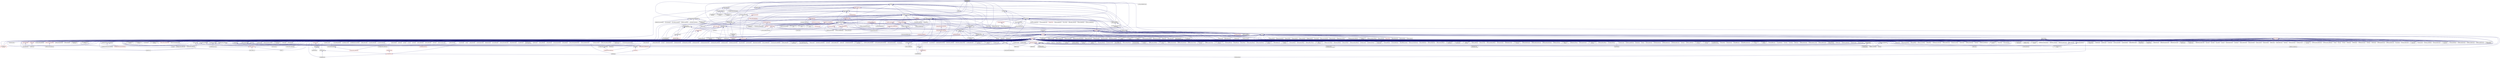 digraph "expand.hpp"
{
  edge [fontname="Helvetica",fontsize="10",labelfontname="Helvetica",labelfontsize="10"];
  node [fontname="Helvetica",fontsize="10",shape=record];
  Node1 [label="expand.hpp",height=0.2,width=0.4,color="black", fillcolor="grey75", style="filled", fontcolor="black"];
  Node1 -> Node2 [dir="back",color="midnightblue",fontsize="10",style="solid",fontname="Helvetica"];
  Node2 [label="partitioned_vector\l_component_decl.hpp",height=0.2,width=0.4,color="black", fillcolor="white", style="filled",URL="$dd/d10/partitioned__vector__component__decl_8hpp.html"];
  Node2 -> Node3 [dir="back",color="midnightblue",fontsize="10",style="solid",fontname="Helvetica"];
  Node3 [label="view_element.hpp",height=0.2,width=0.4,color="black", fillcolor="white", style="filled",URL="$de/d49/view__element_8hpp.html"];
  Node3 -> Node4 [dir="back",color="midnightblue",fontsize="10",style="solid",fontname="Helvetica"];
  Node4 [label="partitioned_vector\l_local_view_iterator.hpp",height=0.2,width=0.4,color="red", fillcolor="white", style="filled",URL="$d2/dd5/partitioned__vector__local__view__iterator_8hpp.html"];
  Node3 -> Node10 [dir="back",color="midnightblue",fontsize="10",style="solid",fontname="Helvetica"];
  Node10 [label="partitioned_vector\l_view_iterator.hpp",height=0.2,width=0.4,color="black", fillcolor="white", style="filled",URL="$df/d4b/partitioned__vector__view__iterator_8hpp.html"];
  Node10 -> Node11 [dir="back",color="midnightblue",fontsize="10",style="solid",fontname="Helvetica"];
  Node11 [label="partitioned_vector\l_view.hpp",height=0.2,width=0.4,color="red", fillcolor="white", style="filled",URL="$da/dc2/components_2containers_2partitioned__vector_2partitioned__vector__view_8hpp.html"];
  Node2 -> Node15 [dir="back",color="midnightblue",fontsize="10",style="solid",fontname="Helvetica"];
  Node15 [label="partitioned_vector\l_component.hpp",height=0.2,width=0.4,color="black", fillcolor="white", style="filled",URL="$d6/d38/partitioned__vector__component_8hpp.html"];
  Node15 -> Node16 [dir="back",color="midnightblue",fontsize="10",style="solid",fontname="Helvetica"];
  Node16 [label="partitioned_vector\l_component.cpp",height=0.2,width=0.4,color="black", fillcolor="white", style="filled",URL="$dc/db9/partitioned__vector__component_8cpp.html"];
  Node15 -> Node17 [dir="back",color="midnightblue",fontsize="10",style="solid",fontname="Helvetica"];
  Node17 [label="partitioned_vector\l_component_double.cpp",height=0.2,width=0.4,color="black", fillcolor="white", style="filled",URL="$d7/d93/partitioned__vector__component__double_8cpp.html"];
  Node15 -> Node18 [dir="back",color="midnightblue",fontsize="10",style="solid",fontname="Helvetica"];
  Node18 [label="partitioned_vector\l_component_int.cpp",height=0.2,width=0.4,color="black", fillcolor="white", style="filled",URL="$d6/d01/partitioned__vector__component__int_8cpp.html"];
  Node15 -> Node19 [dir="back",color="midnightblue",fontsize="10",style="solid",fontname="Helvetica"];
  Node19 [label="partitioned_vector\l_component_std_string.cpp",height=0.2,width=0.4,color="black", fillcolor="white", style="filled",URL="$d8/df2/partitioned__vector__component__std__string_8cpp.html"];
  Node2 -> Node20 [dir="back",color="midnightblue",fontsize="10",style="solid",fontname="Helvetica"];
  Node20 [label="partitioned_vector\l_decl.hpp",height=0.2,width=0.4,color="black", fillcolor="white", style="filled",URL="$d2/d77/partitioned__vector__decl_8hpp.html"];
  Node20 -> Node21 [dir="back",color="midnightblue",fontsize="10",style="solid",fontname="Helvetica"];
  Node21 [label="partitioned_vector.hpp",height=0.2,width=0.4,color="red", fillcolor="white", style="filled",URL="$dc/d76/components_2containers_2partitioned__vector_2partitioned__vector_8hpp.html"];
  Node21 -> Node11 [dir="back",color="midnightblue",fontsize="10",style="solid",fontname="Helvetica"];
  Node21 -> Node16 [dir="back",color="midnightblue",fontsize="10",style="solid",fontname="Helvetica"];
  Node21 -> Node17 [dir="back",color="midnightblue",fontsize="10",style="solid",fontname="Helvetica"];
  Node21 -> Node18 [dir="back",color="midnightblue",fontsize="10",style="solid",fontname="Helvetica"];
  Node21 -> Node19 [dir="back",color="midnightblue",fontsize="10",style="solid",fontname="Helvetica"];
  Node20 -> Node33 [dir="back",color="midnightblue",fontsize="10",style="solid",fontname="Helvetica"];
  Node33 [label="partitioned_vector\l_component_impl.hpp",height=0.2,width=0.4,color="black", fillcolor="white", style="filled",URL="$d1/d79/partitioned__vector__component__impl_8hpp.html"];
  Node33 -> Node15 [dir="back",color="midnightblue",fontsize="10",style="solid",fontname="Helvetica"];
  Node33 -> Node34 [dir="back",color="midnightblue",fontsize="10",style="solid",fontname="Helvetica"];
  Node34 [label="partitioned_vector\l_impl.hpp",height=0.2,width=0.4,color="black", fillcolor="white", style="filled",URL="$d0/db1/partitioned__vector__impl_8hpp.html"];
  Node34 -> Node21 [dir="back",color="midnightblue",fontsize="10",style="solid",fontname="Helvetica"];
  Node20 -> Node34 [dir="back",color="midnightblue",fontsize="10",style="solid",fontname="Helvetica"];
  Node20 -> Node35 [dir="back",color="midnightblue",fontsize="10",style="solid",fontname="Helvetica"];
  Node35 [label="partitioned_vector\l_predef.hpp",height=0.2,width=0.4,color="black", fillcolor="white", style="filled",URL="$d4/dc4/components_2containers_2partitioned__vector_2partitioned__vector__predef_8hpp.html"];
  Node35 -> Node36 [dir="back",color="midnightblue",fontsize="10",style="solid",fontname="Helvetica"];
  Node36 [label="partitioned_vector\l_predef.hpp",height=0.2,width=0.4,color="red", fillcolor="white", style="filled",URL="$db/dea/include_2partitioned__vector__predef_8hpp.html"];
  Node36 -> Node37 [dir="back",color="midnightblue",fontsize="10",style="solid",fontname="Helvetica"];
  Node37 [label="partitioned_vector\l_foreach.cpp",height=0.2,width=0.4,color="black", fillcolor="white", style="filled",URL="$df/d5f/partitioned__vector__foreach_8cpp.html"];
  Node20 -> Node49 [dir="back",color="midnightblue",fontsize="10",style="solid",fontname="Helvetica"];
  Node49 [label="partitioned_vector.hpp",height=0.2,width=0.4,color="red", fillcolor="white", style="filled",URL="$de/d3e/runtime_2serialization_2partitioned__vector_8hpp.html"];
  Node2 -> Node35 [dir="back",color="midnightblue",fontsize="10",style="solid",fontname="Helvetica"];
  Node2 -> Node87 [dir="back",color="midnightblue",fontsize="10",style="solid",fontname="Helvetica"];
  Node87 [label="partitioned_vector\l_segmented_iterator.hpp",height=0.2,width=0.4,color="black", fillcolor="white", style="filled",URL="$dc/dea/partitioned__vector__segmented__iterator_8hpp.html"];
  Node87 -> Node3 [dir="back",color="midnightblue",fontsize="10",style="solid",fontname="Helvetica"];
  Node87 -> Node20 [dir="back",color="midnightblue",fontsize="10",style="solid",fontname="Helvetica"];
  Node87 -> Node34 [dir="back",color="midnightblue",fontsize="10",style="solid",fontname="Helvetica"];
  Node87 -> Node11 [dir="back",color="midnightblue",fontsize="10",style="solid",fontname="Helvetica"];
  Node87 -> Node10 [dir="back",color="midnightblue",fontsize="10",style="solid",fontname="Helvetica"];
  Node1 -> Node33 [dir="back",color="midnightblue",fontsize="10",style="solid",fontname="Helvetica"];
  Node1 -> Node88 [dir="back",color="midnightblue",fontsize="10",style="solid",fontname="Helvetica"];
  Node88 [label="partition_unordered\l_map_component.hpp",height=0.2,width=0.4,color="black", fillcolor="white", style="filled",URL="$d8/df3/partition__unordered__map__component_8hpp.html"];
  Node88 -> Node89 [dir="back",color="midnightblue",fontsize="10",style="solid",fontname="Helvetica"];
  Node89 [label="unordered_map.hpp",height=0.2,width=0.4,color="black", fillcolor="white", style="filled",URL="$d9/ddf/hpx_2components_2containers_2unordered_2unordered__map_8hpp.html"];
  Node89 -> Node90 [dir="back",color="midnightblue",fontsize="10",style="solid",fontname="Helvetica"];
  Node90 [label="component_storage.hpp",height=0.2,width=0.4,color="red", fillcolor="white", style="filled",URL="$d6/d36/components_2component__storage_2server_2component__storage_8hpp.html"];
  Node89 -> Node100 [dir="back",color="midnightblue",fontsize="10",style="solid",fontname="Helvetica"];
  Node100 [label="unordered_map.hpp",height=0.2,width=0.4,color="red", fillcolor="white", style="filled",URL="$d6/d06/hpx_2include_2unordered__map_8hpp.html"];
  Node89 -> Node102 [dir="back",color="midnightblue",fontsize="10",style="solid",fontname="Helvetica"];
  Node102 [label="partition_unordered\l_map_component.cpp",height=0.2,width=0.4,color="black", fillcolor="white", style="filled",URL="$d5/d34/partition__unordered__map__component_8cpp.html"];
  Node88 -> Node103 [dir="back",color="midnightblue",fontsize="10",style="solid",fontname="Helvetica"];
  Node103 [label="unordered_map_segmented\l_iterator.hpp",height=0.2,width=0.4,color="black", fillcolor="white", style="filled",URL="$dc/dfd/unordered__map__segmented__iterator_8hpp.html"];
  Node103 -> Node89 [dir="back",color="midnightblue",fontsize="10",style="solid",fontname="Helvetica"];
  Node88 -> Node102 [dir="back",color="midnightblue",fontsize="10",style="solid",fontname="Helvetica"];
  Node1 -> Node104 [dir="back",color="midnightblue",fontsize="10",style="solid",fontname="Helvetica"];
  Node104 [label="util.hpp",height=0.2,width=0.4,color="black", fillcolor="white", style="filled",URL="$df/d72/include_2util_8hpp.html"];
  Node104 -> Node105 [dir="back",color="midnightblue",fontsize="10",style="solid",fontname="Helvetica"];
  Node105 [label="1d_stencil_4_throttle.cpp",height=0.2,width=0.4,color="black", fillcolor="white", style="filled",URL="$d6/de5/1d__stencil__4__throttle_8cpp.html"];
  Node104 -> Node106 [dir="back",color="midnightblue",fontsize="10",style="solid",fontname="Helvetica"];
  Node106 [label="allgather_and_gate.hpp",height=0.2,width=0.4,color="black", fillcolor="white", style="filled",URL="$d9/dbb/allgather__and__gate_8hpp.html"];
  Node106 -> Node107 [dir="back",color="midnightblue",fontsize="10",style="solid",fontname="Helvetica"];
  Node107 [label="allgather_module.cpp",height=0.2,width=0.4,color="black", fillcolor="white", style="filled",URL="$df/de4/allgather__module_8cpp.html"];
  Node106 -> Node108 [dir="back",color="midnightblue",fontsize="10",style="solid",fontname="Helvetica"];
  Node108 [label="allgather_and_gate.cpp",height=0.2,width=0.4,color="black", fillcolor="white", style="filled",URL="$d1/d56/allgather__and__gate_8cpp.html"];
  Node106 -> Node109 [dir="back",color="midnightblue",fontsize="10",style="solid",fontname="Helvetica"];
  Node109 [label="ag_client.cpp",height=0.2,width=0.4,color="black", fillcolor="white", style="filled",URL="$d4/d5d/ag__client_8cpp.html"];
  Node104 -> Node108 [dir="back",color="midnightblue",fontsize="10",style="solid",fontname="Helvetica"];
  Node104 -> Node110 [dir="back",color="midnightblue",fontsize="10",style="solid",fontname="Helvetica"];
  Node110 [label="apex_balance.cpp",height=0.2,width=0.4,color="black", fillcolor="white", style="filled",URL="$d4/d8e/apex__balance_8cpp.html"];
  Node104 -> Node111 [dir="back",color="midnightblue",fontsize="10",style="solid",fontname="Helvetica"];
  Node111 [label="apex_fibonacci.cpp",height=0.2,width=0.4,color="black", fillcolor="white", style="filled",URL="$de/de1/apex__fibonacci_8cpp.html"];
  Node104 -> Node112 [dir="back",color="midnightblue",fontsize="10",style="solid",fontname="Helvetica"];
  Node112 [label="apex_policy_engine\l_active_thread_count.cpp",height=0.2,width=0.4,color="black", fillcolor="white", style="filled",URL="$d5/d01/apex__policy__engine__active__thread__count_8cpp.html"];
  Node104 -> Node113 [dir="back",color="midnightblue",fontsize="10",style="solid",fontname="Helvetica"];
  Node113 [label="apex_policy_engine\l_events.cpp",height=0.2,width=0.4,color="black", fillcolor="white", style="filled",URL="$df/d0f/apex__policy__engine__events_8cpp.html"];
  Node104 -> Node114 [dir="back",color="midnightblue",fontsize="10",style="solid",fontname="Helvetica"];
  Node114 [label="apex_policy_engine\l_periodic.cpp",height=0.2,width=0.4,color="black", fillcolor="white", style="filled",URL="$d5/d7b/apex__policy__engine__periodic_8cpp.html"];
  Node104 -> Node115 [dir="back",color="midnightblue",fontsize="10",style="solid",fontname="Helvetica"];
  Node115 [label="async_io_low_level.cpp",height=0.2,width=0.4,color="black", fillcolor="white", style="filled",URL="$dc/d10/async__io__low__level_8cpp.html"];
  Node104 -> Node116 [dir="back",color="midnightblue",fontsize="10",style="solid",fontname="Helvetica"];
  Node116 [label="sine.cpp",height=0.2,width=0.4,color="black", fillcolor="white", style="filled",URL="$d5/dd8/sine_8cpp.html"];
  Node104 -> Node117 [dir="back",color="midnightblue",fontsize="10",style="solid",fontname="Helvetica"];
  Node117 [label="factorial.cpp",height=0.2,width=0.4,color="black", fillcolor="white", style="filled",URL="$d9/d00/factorial_8cpp.html"];
  Node104 -> Node118 [dir="back",color="midnightblue",fontsize="10",style="solid",fontname="Helvetica"];
  Node118 [label="fibonacci.cpp",height=0.2,width=0.4,color="black", fillcolor="white", style="filled",URL="$d9/d89/fibonacci_8cpp.html"];
  Node104 -> Node119 [dir="back",color="midnightblue",fontsize="10",style="solid",fontname="Helvetica"];
  Node119 [label="fibonacci_await.cpp",height=0.2,width=0.4,color="black", fillcolor="white", style="filled",URL="$dc/d1c/fibonacci__await_8cpp.html"];
  Node104 -> Node120 [dir="back",color="midnightblue",fontsize="10",style="solid",fontname="Helvetica"];
  Node120 [label="fibonacci_dataflow.cpp",height=0.2,width=0.4,color="black", fillcolor="white", style="filled",URL="$df/d3d/fibonacci__dataflow_8cpp.html"];
  Node104 -> Node121 [dir="back",color="midnightblue",fontsize="10",style="solid",fontname="Helvetica"];
  Node121 [label="fibonacci_futures.cpp",height=0.2,width=0.4,color="black", fillcolor="white", style="filled",URL="$d6/de3/fibonacci__futures_8cpp.html"];
  Node104 -> Node122 [dir="back",color="midnightblue",fontsize="10",style="solid",fontname="Helvetica"];
  Node122 [label="fibonacci_futures_distributed.cpp",height=0.2,width=0.4,color="black", fillcolor="white", style="filled",URL="$d1/dc9/fibonacci__futures__distributed_8cpp.html"];
  Node104 -> Node123 [dir="back",color="midnightblue",fontsize="10",style="solid",fontname="Helvetica"];
  Node123 [label="fibonacci_one.cpp",height=0.2,width=0.4,color="black", fillcolor="white", style="filled",URL="$d8/d78/fibonacci__one_8cpp.html"];
  Node104 -> Node124 [dir="back",color="midnightblue",fontsize="10",style="solid",fontname="Helvetica"];
  Node124 [label="fractals.cpp",height=0.2,width=0.4,color="black", fillcolor="white", style="filled",URL="$d8/d58/fractals_8cpp.html"];
  Node104 -> Node125 [dir="back",color="midnightblue",fontsize="10",style="solid",fontname="Helvetica"];
  Node125 [label="fractals_executor.cpp",height=0.2,width=0.4,color="black", fillcolor="white", style="filled",URL="$d9/da9/fractals__executor_8cpp.html"];
  Node104 -> Node64 [dir="back",color="midnightblue",fontsize="10",style="solid",fontname="Helvetica"];
  Node64 [label="fractals_struct.cpp",height=0.2,width=0.4,color="black", fillcolor="white", style="filled",URL="$d8/d2f/fractals__struct_8cpp.html"];
  Node104 -> Node126 [dir="back",color="midnightblue",fontsize="10",style="solid",fontname="Helvetica"];
  Node126 [label="interval_timer.cpp",height=0.2,width=0.4,color="black", fillcolor="white", style="filled",URL="$de/df1/examples_2quickstart_2interval__timer_8cpp.html"];
  Node104 -> Node66 [dir="back",color="midnightblue",fontsize="10",style="solid",fontname="Helvetica"];
  Node66 [label="sierpinski.cpp",height=0.2,width=0.4,color="black", fillcolor="white", style="filled",URL="$d3/d7e/sierpinski_8cpp.html"];
  Node104 -> Node127 [dir="back",color="midnightblue",fontsize="10",style="solid",fontname="Helvetica"];
  Node127 [label="spell_check_file.cpp",height=0.2,width=0.4,color="black", fillcolor="white", style="filled",URL="$df/df7/spell__check__file_8cpp.html"];
  Node104 -> Node128 [dir="back",color="midnightblue",fontsize="10",style="solid",fontname="Helvetica"];
  Node128 [label="spell_check_simple.cpp",height=0.2,width=0.4,color="black", fillcolor="white", style="filled",URL="$dd/d54/spell__check__simple_8cpp.html"];
  Node104 -> Node129 [dir="back",color="midnightblue",fontsize="10",style="solid",fontname="Helvetica"];
  Node129 [label="thread_aware_timer.cpp",height=0.2,width=0.4,color="black", fillcolor="white", style="filled",URL="$df/d11/examples_2thread__aware__timer_2thread__aware__timer_8cpp.html"];
  Node104 -> Node130 [dir="back",color="midnightblue",fontsize="10",style="solid",fontname="Helvetica"];
  Node130 [label="hpx.hpp",height=0.2,width=0.4,color="red", fillcolor="white", style="filled",URL="$d0/daa/hpx_8hpp.html"];
  Node130 -> Node131 [dir="back",color="midnightblue",fontsize="10",style="solid",fontname="Helvetica"];
  Node131 [label="1d_stencil_1.cpp",height=0.2,width=0.4,color="black", fillcolor="white", style="filled",URL="$d2/db1/1d__stencil__1_8cpp.html"];
  Node130 -> Node132 [dir="back",color="midnightblue",fontsize="10",style="solid",fontname="Helvetica"];
  Node132 [label="1d_stencil_2.cpp",height=0.2,width=0.4,color="black", fillcolor="white", style="filled",URL="$d3/dd1/1d__stencil__2_8cpp.html"];
  Node130 -> Node133 [dir="back",color="midnightblue",fontsize="10",style="solid",fontname="Helvetica"];
  Node133 [label="1d_stencil_3.cpp",height=0.2,width=0.4,color="black", fillcolor="white", style="filled",URL="$db/d19/1d__stencil__3_8cpp.html"];
  Node130 -> Node134 [dir="back",color="midnightblue",fontsize="10",style="solid",fontname="Helvetica"];
  Node134 [label="1d_stencil_4.cpp",height=0.2,width=0.4,color="black", fillcolor="white", style="filled",URL="$d1/d7d/1d__stencil__4_8cpp.html"];
  Node130 -> Node135 [dir="back",color="midnightblue",fontsize="10",style="solid",fontname="Helvetica"];
  Node135 [label="1d_stencil_4_parallel.cpp",height=0.2,width=0.4,color="black", fillcolor="white", style="filled",URL="$d6/d05/1d__stencil__4__parallel_8cpp.html"];
  Node130 -> Node136 [dir="back",color="midnightblue",fontsize="10",style="solid",fontname="Helvetica"];
  Node136 [label="1d_stencil_4_repart.cpp",height=0.2,width=0.4,color="black", fillcolor="white", style="filled",URL="$d0/d6b/1d__stencil__4__repart_8cpp.html"];
  Node130 -> Node105 [dir="back",color="midnightblue",fontsize="10",style="solid",fontname="Helvetica"];
  Node130 -> Node137 [dir="back",color="midnightblue",fontsize="10",style="solid",fontname="Helvetica"];
  Node137 [label="1d_stencil_5.cpp",height=0.2,width=0.4,color="black", fillcolor="white", style="filled",URL="$d7/d2a/1d__stencil__5_8cpp.html"];
  Node130 -> Node138 [dir="back",color="midnightblue",fontsize="10",style="solid",fontname="Helvetica"];
  Node138 [label="1d_stencil_6.cpp",height=0.2,width=0.4,color="black", fillcolor="white", style="filled",URL="$db/de7/1d__stencil__6_8cpp.html"];
  Node130 -> Node139 [dir="back",color="midnightblue",fontsize="10",style="solid",fontname="Helvetica"];
  Node139 [label="1d_stencil_7.cpp",height=0.2,width=0.4,color="black", fillcolor="white", style="filled",URL="$d4/d5a/1d__stencil__7_8cpp.html"];
  Node130 -> Node140 [dir="back",color="midnightblue",fontsize="10",style="solid",fontname="Helvetica"];
  Node140 [label="1d_stencil_8.cpp",height=0.2,width=0.4,color="black", fillcolor="white", style="filled",URL="$df/de0/1d__stencil__8_8cpp.html"];
  Node130 -> Node141 [dir="back",color="midnightblue",fontsize="10",style="solid",fontname="Helvetica"];
  Node141 [label="accumulator.cpp",height=0.2,width=0.4,color="black", fillcolor="white", style="filled",URL="$d1/d81/accumulator_8cpp.html"];
  Node130 -> Node142 [dir="back",color="midnightblue",fontsize="10",style="solid",fontname="Helvetica"];
  Node142 [label="accumulator.hpp",height=0.2,width=0.4,color="red", fillcolor="white", style="filled",URL="$d4/d9d/server_2accumulator_8hpp.html"];
  Node142 -> Node141 [dir="back",color="midnightblue",fontsize="10",style="solid",fontname="Helvetica"];
  Node130 -> Node145 [dir="back",color="midnightblue",fontsize="10",style="solid",fontname="Helvetica"];
  Node145 [label="template_function_accumulator.hpp",height=0.2,width=0.4,color="black", fillcolor="white", style="filled",URL="$d7/da6/server_2template__function__accumulator_8hpp.html"];
  Node145 -> Node51 [dir="back",color="midnightblue",fontsize="10",style="solid",fontname="Helvetica"];
  Node51 [label="template_function_accumulator.cpp",height=0.2,width=0.4,color="black", fillcolor="white", style="filled",URL="$d5/d02/template__function__accumulator_8cpp.html"];
  Node145 -> Node146 [dir="back",color="midnightblue",fontsize="10",style="solid",fontname="Helvetica"];
  Node146 [label="template_function_accumulator.hpp",height=0.2,width=0.4,color="red", fillcolor="white", style="filled",URL="$d3/de9/template__function__accumulator_8hpp.html"];
  Node130 -> Node148 [dir="back",color="midnightblue",fontsize="10",style="solid",fontname="Helvetica"];
  Node148 [label="template_accumulator.cpp",height=0.2,width=0.4,color="black", fillcolor="white", style="filled",URL="$d0/d4a/template__accumulator_8cpp.html"];
  Node130 -> Node51 [dir="back",color="midnightblue",fontsize="10",style="solid",fontname="Helvetica"];
  Node130 -> Node146 [dir="back",color="midnightblue",fontsize="10",style="solid",fontname="Helvetica"];
  Node130 -> Node107 [dir="back",color="midnightblue",fontsize="10",style="solid",fontname="Helvetica"];
  Node130 -> Node149 [dir="back",color="midnightblue",fontsize="10",style="solid",fontname="Helvetica"];
  Node149 [label="allgather.cpp",height=0.2,width=0.4,color="black", fillcolor="white", style="filled",URL="$d7/d06/allgather_8cpp.html"];
  Node130 -> Node108 [dir="back",color="midnightblue",fontsize="10",style="solid",fontname="Helvetica"];
  Node130 -> Node109 [dir="back",color="midnightblue",fontsize="10",style="solid",fontname="Helvetica"];
  Node130 -> Node150 [dir="back",color="midnightblue",fontsize="10",style="solid",fontname="Helvetica"];
  Node150 [label="hpx_thread_phase.cpp",height=0.2,width=0.4,color="black", fillcolor="white", style="filled",URL="$d5/dca/hpx__thread__phase_8cpp.html"];
  Node130 -> Node151 [dir="back",color="midnightblue",fontsize="10",style="solid",fontname="Helvetica"];
  Node151 [label="os_thread_num.cpp",height=0.2,width=0.4,color="black", fillcolor="white", style="filled",URL="$d2/dfb/os__thread__num_8cpp.html"];
  Node130 -> Node52 [dir="back",color="midnightblue",fontsize="10",style="solid",fontname="Helvetica"];
  Node52 [label="cancelable_action.cpp",height=0.2,width=0.4,color="black", fillcolor="white", style="filled",URL="$d5/d0c/cancelable__action_8cpp.html"];
  Node130 -> Node152 [dir="back",color="midnightblue",fontsize="10",style="solid",fontname="Helvetica"];
  Node152 [label="cancelable_action.hpp",height=0.2,width=0.4,color="black", fillcolor="white", style="filled",URL="$d5/d4d/server_2cancelable__action_8hpp.html"];
  Node152 -> Node52 [dir="back",color="midnightblue",fontsize="10",style="solid",fontname="Helvetica"];
  Node152 -> Node153 [dir="back",color="midnightblue",fontsize="10",style="solid",fontname="Helvetica"];
  Node153 [label="cancelable_action.hpp",height=0.2,width=0.4,color="red", fillcolor="white", style="filled",URL="$d0/da3/stubs_2cancelable__action_8hpp.html"];
  Node130 -> Node153 [dir="back",color="midnightblue",fontsize="10",style="solid",fontname="Helvetica"];
  Node130 -> Node155 [dir="back",color="midnightblue",fontsize="10",style="solid",fontname="Helvetica"];
  Node155 [label="cancelable_action_client.cpp",height=0.2,width=0.4,color="black", fillcolor="white", style="filled",URL="$d1/db8/cancelable__action__client_8cpp.html"];
  Node130 -> Node156 [dir="back",color="midnightblue",fontsize="10",style="solid",fontname="Helvetica"];
  Node156 [label="cublas_matmul.cpp",height=0.2,width=0.4,color="black", fillcolor="white", style="filled",URL="$dd/d84/cublas__matmul_8cpp.html"];
  Node130 -> Node157 [dir="back",color="midnightblue",fontsize="10",style="solid",fontname="Helvetica"];
  Node157 [label="win_perf_counters.cpp",height=0.2,width=0.4,color="black", fillcolor="white", style="filled",URL="$d8/d11/win__perf__counters_8cpp.html"];
  Node130 -> Node158 [dir="back",color="midnightblue",fontsize="10",style="solid",fontname="Helvetica"];
  Node158 [label="win_perf_counters.hpp",height=0.2,width=0.4,color="black", fillcolor="white", style="filled",URL="$d5/da7/win__perf__counters_8hpp.html"];
  Node130 -> Node53 [dir="back",color="midnightblue",fontsize="10",style="solid",fontname="Helvetica"];
  Node53 [label="hello_world_component.hpp",height=0.2,width=0.4,color="red", fillcolor="white", style="filled",URL="$df/df0/hello__world__component_8hpp.html"];
  Node130 -> Node60 [dir="back",color="midnightblue",fontsize="10",style="solid",fontname="Helvetica"];
  Node60 [label="interpolate1d.cpp",height=0.2,width=0.4,color="black", fillcolor="white", style="filled",URL="$d0/d05/interpolate1d_8cpp.html"];
  Node130 -> Node59 [dir="back",color="midnightblue",fontsize="10",style="solid",fontname="Helvetica"];
  Node59 [label="partition.hpp",height=0.2,width=0.4,color="black", fillcolor="white", style="filled",URL="$d0/d7a/examples_2interpolate1d_2interpolate1d_2partition_8hpp.html"];
  Node59 -> Node60 [dir="back",color="midnightblue",fontsize="10",style="solid",fontname="Helvetica"];
  Node59 -> Node61 [dir="back",color="midnightblue",fontsize="10",style="solid",fontname="Helvetica"];
  Node61 [label="interpolate1d.hpp",height=0.2,width=0.4,color="red", fillcolor="white", style="filled",URL="$d4/dc7/interpolate1d_8hpp.html"];
  Node61 -> Node60 [dir="back",color="midnightblue",fontsize="10",style="solid",fontname="Helvetica"];
  Node130 -> Node58 [dir="back",color="midnightblue",fontsize="10",style="solid",fontname="Helvetica"];
  Node58 [label="partition.hpp",height=0.2,width=0.4,color="black", fillcolor="white", style="filled",URL="$d0/dff/examples_2interpolate1d_2interpolate1d_2server_2partition_8hpp.html"];
  Node58 -> Node59 [dir="back",color="midnightblue",fontsize="10",style="solid",fontname="Helvetica"];
  Node58 -> Node63 [dir="back",color="midnightblue",fontsize="10",style="solid",fontname="Helvetica"];
  Node63 [label="partition.cpp",height=0.2,width=0.4,color="black", fillcolor="white", style="filled",URL="$d0/d4f/examples_2interpolate1d_2interpolate1d_2server_2partition_8cpp.html"];
  Node130 -> Node61 [dir="back",color="midnightblue",fontsize="10",style="solid",fontname="Helvetica"];
  Node130 -> Node159 [dir="back",color="midnightblue",fontsize="10",style="solid",fontname="Helvetica"];
  Node159 [label="read_values.cpp",height=0.2,width=0.4,color="black", fillcolor="white", style="filled",URL="$d0/d8c/interpolate1d_2interpolate1d_2read__values_8cpp.html"];
  Node130 -> Node63 [dir="back",color="midnightblue",fontsize="10",style="solid",fontname="Helvetica"];
  Node130 -> Node160 [dir="back",color="midnightblue",fontsize="10",style="solid",fontname="Helvetica"];
  Node160 [label="jacobi.cpp",height=0.2,width=0.4,color="black", fillcolor="white", style="filled",URL="$d2/d27/jacobi_8cpp.html"];
  Node130 -> Node161 [dir="back",color="midnightblue",fontsize="10",style="solid",fontname="Helvetica"];
  Node161 [label="grid.cpp",height=0.2,width=0.4,color="black", fillcolor="white", style="filled",URL="$d6/d1b/jacobi__component_2grid_8cpp.html"];
  Node130 -> Node162 [dir="back",color="midnightblue",fontsize="10",style="solid",fontname="Helvetica"];
  Node162 [label="row.cpp",height=0.2,width=0.4,color="black", fillcolor="white", style="filled",URL="$d3/d86/server_2row_8cpp.html"];
  Node130 -> Node163 [dir="back",color="midnightblue",fontsize="10",style="solid",fontname="Helvetica"];
  Node163 [label="solver.cpp",height=0.2,width=0.4,color="black", fillcolor="white", style="filled",URL="$d6/d94/solver_8cpp.html"];
  Node130 -> Node164 [dir="back",color="midnightblue",fontsize="10",style="solid",fontname="Helvetica"];
  Node164 [label="stencil_iterator.cpp",height=0.2,width=0.4,color="black", fillcolor="white", style="filled",URL="$d6/de1/server_2stencil__iterator_8cpp.html"];
  Node130 -> Node165 [dir="back",color="midnightblue",fontsize="10",style="solid",fontname="Helvetica"];
  Node165 [label="stencil_iterator.cpp",height=0.2,width=0.4,color="black", fillcolor="white", style="filled",URL="$d7/d71/stencil__iterator_8cpp.html"];
  Node130 -> Node166 [dir="back",color="midnightblue",fontsize="10",style="solid",fontname="Helvetica"];
  Node166 [label="jacobi.cpp",height=0.2,width=0.4,color="black", fillcolor="white", style="filled",URL="$d3/d44/smp_2jacobi_8cpp.html"];
  Node130 -> Node167 [dir="back",color="midnightblue",fontsize="10",style="solid",fontname="Helvetica"];
  Node167 [label="jacobi_hpx.cpp",height=0.2,width=0.4,color="black", fillcolor="white", style="filled",URL="$d8/d72/jacobi__hpx_8cpp.html"];
  Node130 -> Node168 [dir="back",color="midnightblue",fontsize="10",style="solid",fontname="Helvetica"];
  Node168 [label="jacobi_nonuniform.cpp",height=0.2,width=0.4,color="black", fillcolor="white", style="filled",URL="$dd/ddc/jacobi__nonuniform_8cpp.html"];
  Node130 -> Node169 [dir="back",color="midnightblue",fontsize="10",style="solid",fontname="Helvetica"];
  Node169 [label="jacobi_nonuniform_hpx.cpp",height=0.2,width=0.4,color="black", fillcolor="white", style="filled",URL="$de/d56/jacobi__nonuniform__hpx_8cpp.html"];
  Node130 -> Node170 [dir="back",color="midnightblue",fontsize="10",style="solid",fontname="Helvetica"];
  Node170 [label="nqueen.cpp",height=0.2,width=0.4,color="black", fillcolor="white", style="filled",URL="$db/dca/nqueen_8cpp.html"];
  Node130 -> Node171 [dir="back",color="midnightblue",fontsize="10",style="solid",fontname="Helvetica"];
  Node171 [label="nqueen.hpp",height=0.2,width=0.4,color="red", fillcolor="white", style="filled",URL="$de/d58/server_2nqueen_8hpp.html"];
  Node171 -> Node170 [dir="back",color="midnightblue",fontsize="10",style="solid",fontname="Helvetica"];
  Node130 -> Node174 [dir="back",color="midnightblue",fontsize="10",style="solid",fontname="Helvetica"];
  Node174 [label="nqueen_client.cpp",height=0.2,width=0.4,color="black", fillcolor="white", style="filled",URL="$d3/d5e/nqueen__client_8cpp.html"];
  Node130 -> Node175 [dir="back",color="midnightblue",fontsize="10",style="solid",fontname="Helvetica"];
  Node175 [label="sine.cpp",height=0.2,width=0.4,color="black", fillcolor="white", style="filled",URL="$d3/d0d/server_2sine_8cpp.html"];
  Node130 -> Node176 [dir="back",color="midnightblue",fontsize="10",style="solid",fontname="Helvetica"];
  Node176 [label="sine.hpp",height=0.2,width=0.4,color="black", fillcolor="white", style="filled",URL="$d8/dac/sine_8hpp.html"];
  Node176 -> Node175 [dir="back",color="midnightblue",fontsize="10",style="solid",fontname="Helvetica"];
  Node176 -> Node116 [dir="back",color="midnightblue",fontsize="10",style="solid",fontname="Helvetica"];
  Node130 -> Node116 [dir="back",color="midnightblue",fontsize="10",style="solid",fontname="Helvetica"];
  Node130 -> Node177 [dir="back",color="midnightblue",fontsize="10",style="solid",fontname="Helvetica"];
  Node177 [label="sine_client.cpp",height=0.2,width=0.4,color="black", fillcolor="white", style="filled",URL="$db/d62/sine__client_8cpp.html"];
  Node130 -> Node178 [dir="back",color="midnightblue",fontsize="10",style="solid",fontname="Helvetica"];
  Node178 [label="qt.cpp",height=0.2,width=0.4,color="black", fillcolor="white", style="filled",URL="$df/d90/qt_8cpp.html"];
  Node130 -> Node179 [dir="back",color="midnightblue",fontsize="10",style="solid",fontname="Helvetica"];
  Node179 [label="queue_client.cpp",height=0.2,width=0.4,color="black", fillcolor="white", style="filled",URL="$d7/d96/queue__client_8cpp.html"];
  Node130 -> Node180 [dir="back",color="midnightblue",fontsize="10",style="solid",fontname="Helvetica"];
  Node180 [label="customize_async.cpp",height=0.2,width=0.4,color="black", fillcolor="white", style="filled",URL="$d0/d82/customize__async_8cpp.html"];
  Node130 -> Node181 [dir="back",color="midnightblue",fontsize="10",style="solid",fontname="Helvetica"];
  Node181 [label="data_actions.cpp",height=0.2,width=0.4,color="black", fillcolor="white", style="filled",URL="$dc/d68/data__actions_8cpp.html"];
  Node130 -> Node182 [dir="back",color="midnightblue",fontsize="10",style="solid",fontname="Helvetica"];
  Node182 [label="error_handling.cpp",height=0.2,width=0.4,color="black", fillcolor="white", style="filled",URL="$d9/d96/error__handling_8cpp.html"];
  Node130 -> Node183 [dir="back",color="midnightblue",fontsize="10",style="solid",fontname="Helvetica"];
  Node183 [label="event_synchronization.cpp",height=0.2,width=0.4,color="black", fillcolor="white", style="filled",URL="$d0/d35/event__synchronization_8cpp.html"];
  Node130 -> Node117 [dir="back",color="midnightblue",fontsize="10",style="solid",fontname="Helvetica"];
  Node130 -> Node184 [dir="back",color="midnightblue",fontsize="10",style="solid",fontname="Helvetica"];
  Node184 [label="file_serialization.cpp",height=0.2,width=0.4,color="black", fillcolor="white", style="filled",URL="$de/d58/file__serialization_8cpp.html"];
  Node130 -> Node185 [dir="back",color="midnightblue",fontsize="10",style="solid",fontname="Helvetica"];
  Node185 [label="init_globally.cpp",height=0.2,width=0.4,color="black", fillcolor="white", style="filled",URL="$d6/dad/init__globally_8cpp.html"];
  Node130 -> Node186 [dir="back",color="midnightblue",fontsize="10",style="solid",fontname="Helvetica"];
  Node186 [label="interest_calculator.cpp",height=0.2,width=0.4,color="black", fillcolor="white", style="filled",URL="$d2/d86/interest__calculator_8cpp.html"];
  Node130 -> Node187 [dir="back",color="midnightblue",fontsize="10",style="solid",fontname="Helvetica"];
  Node187 [label="non_atomic_rma.cpp",height=0.2,width=0.4,color="black", fillcolor="white", style="filled",URL="$d7/d8b/non__atomic__rma_8cpp.html"];
  Node130 -> Node23 [dir="back",color="midnightblue",fontsize="10",style="solid",fontname="Helvetica"];
  Node23 [label="partitioned_vector\l_spmd_foreach.cpp",height=0.2,width=0.4,color="black", fillcolor="white", style="filled",URL="$db/d7c/partitioned__vector__spmd__foreach_8cpp.html"];
  Node130 -> Node188 [dir="back",color="midnightblue",fontsize="10",style="solid",fontname="Helvetica"];
  Node188 [label="pipeline1.cpp",height=0.2,width=0.4,color="black", fillcolor="white", style="filled",URL="$d5/d77/pipeline1_8cpp.html"];
  Node130 -> Node189 [dir="back",color="midnightblue",fontsize="10",style="solid",fontname="Helvetica"];
  Node189 [label="quicksort.cpp",height=0.2,width=0.4,color="black", fillcolor="white", style="filled",URL="$d3/d1e/quicksort_8cpp.html"];
  Node130 -> Node190 [dir="back",color="midnightblue",fontsize="10",style="solid",fontname="Helvetica"];
  Node190 [label="receive_buffer.cpp",height=0.2,width=0.4,color="black", fillcolor="white", style="filled",URL="$d7/d10/receive__buffer_8cpp.html"];
  Node130 -> Node191 [dir="back",color="midnightblue",fontsize="10",style="solid",fontname="Helvetica"];
  Node191 [label="safe_object.cpp",height=0.2,width=0.4,color="black", fillcolor="white", style="filled",URL="$dd/d52/safe__object_8cpp.html"];
  Node130 -> Node192 [dir="back",color="midnightblue",fontsize="10",style="solid",fontname="Helvetica"];
  Node192 [label="sort_by_key_demo.cpp",height=0.2,width=0.4,color="black", fillcolor="white", style="filled",URL="$da/d20/sort__by__key__demo_8cpp.html"];
  Node130 -> Node193 [dir="back",color="midnightblue",fontsize="10",style="solid",fontname="Helvetica"];
  Node193 [label="timed_wake.cpp",height=0.2,width=0.4,color="black", fillcolor="white", style="filled",URL="$d8/df9/timed__wake_8cpp.html"];
  Node130 -> Node194 [dir="back",color="midnightblue",fontsize="10",style="solid",fontname="Helvetica"];
  Node194 [label="vector_counting_dotproduct.cpp",height=0.2,width=0.4,color="black", fillcolor="white", style="filled",URL="$df/de9/vector__counting__dotproduct_8cpp.html"];
  Node130 -> Node195 [dir="back",color="midnightblue",fontsize="10",style="solid",fontname="Helvetica"];
  Node195 [label="vector_zip_dotproduct.cpp",height=0.2,width=0.4,color="black", fillcolor="white", style="filled",URL="$dc/d18/vector__zip__dotproduct_8cpp.html"];
  Node130 -> Node196 [dir="back",color="midnightblue",fontsize="10",style="solid",fontname="Helvetica"];
  Node196 [label="zerocopy_rdma.cpp",height=0.2,width=0.4,color="black", fillcolor="white", style="filled",URL="$d1/dad/zerocopy__rdma_8cpp.html"];
  Node130 -> Node197 [dir="back",color="midnightblue",fontsize="10",style="solid",fontname="Helvetica"];
  Node197 [label="random_mem_access.cpp",height=0.2,width=0.4,color="black", fillcolor="white", style="filled",URL="$d1/d51/random__mem__access_8cpp.html"];
  Node130 -> Node198 [dir="back",color="midnightblue",fontsize="10",style="solid",fontname="Helvetica"];
  Node198 [label="random_mem_access.hpp",height=0.2,width=0.4,color="red", fillcolor="white", style="filled",URL="$d0/d19/server_2random__mem__access_8hpp.html"];
  Node198 -> Node197 [dir="back",color="midnightblue",fontsize="10",style="solid",fontname="Helvetica"];
  Node130 -> Node201 [dir="back",color="midnightblue",fontsize="10",style="solid",fontname="Helvetica"];
  Node201 [label="random_mem_access_client.cpp",height=0.2,width=0.4,color="black", fillcolor="white", style="filled",URL="$df/d1b/random__mem__access__client_8cpp.html"];
  Node130 -> Node202 [dir="back",color="midnightblue",fontsize="10",style="solid",fontname="Helvetica"];
  Node202 [label="oversubscribing_resource\l_partitioner.cpp",height=0.2,width=0.4,color="black", fillcolor="white", style="filled",URL="$dd/dee/oversubscribing__resource__partitioner_8cpp.html"];
  Node130 -> Node203 [dir="back",color="midnightblue",fontsize="10",style="solid",fontname="Helvetica"];
  Node203 [label="simple_resource_partitioner.cpp",height=0.2,width=0.4,color="black", fillcolor="white", style="filled",URL="$d5/df9/simple__resource__partitioner_8cpp.html"];
  Node130 -> Node204 [dir="back",color="midnightblue",fontsize="10",style="solid",fontname="Helvetica"];
  Node204 [label="dimension.hpp",height=0.2,width=0.4,color="red", fillcolor="white", style="filled",URL="$d6/d39/sheneos_2sheneos_2dimension_8hpp.html"];
  Node204 -> Node209 [dir="back",color="midnightblue",fontsize="10",style="solid",fontname="Helvetica"];
  Node209 [label="partition3d.hpp",height=0.2,width=0.4,color="black", fillcolor="white", style="filled",URL="$dd/dbf/server_2partition3d_8hpp.html"];
  Node209 -> Node210 [dir="back",color="midnightblue",fontsize="10",style="solid",fontname="Helvetica"];
  Node210 [label="partition3d.hpp",height=0.2,width=0.4,color="black", fillcolor="white", style="filled",URL="$d1/d50/partition3d_8hpp.html"];
  Node210 -> Node206 [dir="back",color="midnightblue",fontsize="10",style="solid",fontname="Helvetica"];
  Node206 [label="interpolator.cpp",height=0.2,width=0.4,color="black", fillcolor="white", style="filled",URL="$d5/d02/interpolator_8cpp.html"];
  Node210 -> Node211 [dir="back",color="midnightblue",fontsize="10",style="solid",fontname="Helvetica"];
  Node211 [label="interpolator.hpp",height=0.2,width=0.4,color="red", fillcolor="white", style="filled",URL="$dc/d3b/interpolator_8hpp.html"];
  Node211 -> Node206 [dir="back",color="midnightblue",fontsize="10",style="solid",fontname="Helvetica"];
  Node211 -> Node214 [dir="back",color="midnightblue",fontsize="10",style="solid",fontname="Helvetica"];
  Node214 [label="sheneos_test.cpp",height=0.2,width=0.4,color="black", fillcolor="white", style="filled",URL="$d4/d6e/sheneos__test_8cpp.html"];
  Node209 -> Node208 [dir="back",color="midnightblue",fontsize="10",style="solid",fontname="Helvetica"];
  Node208 [label="partition3d.cpp",height=0.2,width=0.4,color="black", fillcolor="white", style="filled",URL="$de/d70/partition3d_8cpp.html"];
  Node130 -> Node206 [dir="back",color="midnightblue",fontsize="10",style="solid",fontname="Helvetica"];
  Node130 -> Node210 [dir="back",color="midnightblue",fontsize="10",style="solid",fontname="Helvetica"];
  Node130 -> Node209 [dir="back",color="midnightblue",fontsize="10",style="solid",fontname="Helvetica"];
  Node130 -> Node211 [dir="back",color="midnightblue",fontsize="10",style="solid",fontname="Helvetica"];
  Node130 -> Node215 [dir="back",color="midnightblue",fontsize="10",style="solid",fontname="Helvetica"];
  Node215 [label="configuration.hpp",height=0.2,width=0.4,color="red", fillcolor="white", style="filled",URL="$dc/d0a/configuration_8hpp.html"];
  Node215 -> Node211 [dir="back",color="midnightblue",fontsize="10",style="solid",fontname="Helvetica"];
  Node130 -> Node207 [dir="back",color="midnightblue",fontsize="10",style="solid",fontname="Helvetica"];
  Node207 [label="read_values.cpp",height=0.2,width=0.4,color="black", fillcolor="white", style="filled",URL="$d7/da4/sheneos_2sheneos_2read__values_8cpp.html"];
  Node130 -> Node208 [dir="back",color="midnightblue",fontsize="10",style="solid",fontname="Helvetica"];
  Node130 -> Node214 [dir="back",color="midnightblue",fontsize="10",style="solid",fontname="Helvetica"];
  Node130 -> Node216 [dir="back",color="midnightblue",fontsize="10",style="solid",fontname="Helvetica"];
  Node216 [label="startup_shutdown.cpp",height=0.2,width=0.4,color="black", fillcolor="white", style="filled",URL="$d3/dfc/server_2startup__shutdown_8cpp.html"];
  Node130 -> Node217 [dir="back",color="midnightblue",fontsize="10",style="solid",fontname="Helvetica"];
  Node217 [label="startup_shutdown.cpp",height=0.2,width=0.4,color="black", fillcolor="white", style="filled",URL="$d0/ddb/startup__shutdown_8cpp.html"];
  Node130 -> Node218 [dir="back",color="midnightblue",fontsize="10",style="solid",fontname="Helvetica"];
  Node218 [label="spin.cpp",height=0.2,width=0.4,color="black", fillcolor="white", style="filled",URL="$d7/df2/spin_8cpp.html"];
  Node130 -> Node219 [dir="back",color="midnightblue",fontsize="10",style="solid",fontname="Helvetica"];
  Node219 [label="throttle.cpp",height=0.2,width=0.4,color="black", fillcolor="white", style="filled",URL="$de/d56/server_2throttle_8cpp.html"];
  Node130 -> Node220 [dir="back",color="midnightblue",fontsize="10",style="solid",fontname="Helvetica"];
  Node220 [label="throttle.hpp",height=0.2,width=0.4,color="black", fillcolor="white", style="filled",URL="$db/dc9/server_2throttle_8hpp.html"];
  Node220 -> Node219 [dir="back",color="midnightblue",fontsize="10",style="solid",fontname="Helvetica"];
  Node220 -> Node221 [dir="back",color="midnightblue",fontsize="10",style="solid",fontname="Helvetica"];
  Node221 [label="throttle.hpp",height=0.2,width=0.4,color="black", fillcolor="white", style="filled",URL="$d5/dec/stubs_2throttle_8hpp.html"];
  Node221 -> Node222 [dir="back",color="midnightblue",fontsize="10",style="solid",fontname="Helvetica"];
  Node222 [label="throttle.hpp",height=0.2,width=0.4,color="red", fillcolor="white", style="filled",URL="$d2/d2e/throttle_8hpp.html"];
  Node222 -> Node223 [dir="back",color="midnightblue",fontsize="10",style="solid",fontname="Helvetica"];
  Node223 [label="throttle.cpp",height=0.2,width=0.4,color="black", fillcolor="white", style="filled",URL="$db/d02/throttle_8cpp.html"];
  Node130 -> Node221 [dir="back",color="midnightblue",fontsize="10",style="solid",fontname="Helvetica"];
  Node130 -> Node223 [dir="back",color="midnightblue",fontsize="10",style="solid",fontname="Helvetica"];
  Node130 -> Node222 [dir="back",color="midnightblue",fontsize="10",style="solid",fontname="Helvetica"];
  Node130 -> Node225 [dir="back",color="midnightblue",fontsize="10",style="solid",fontname="Helvetica"];
  Node225 [label="transpose_await.cpp",height=0.2,width=0.4,color="black", fillcolor="white", style="filled",URL="$de/d68/transpose__await_8cpp.html"];
  Node130 -> Node226 [dir="back",color="midnightblue",fontsize="10",style="solid",fontname="Helvetica"];
  Node226 [label="transpose_block.cpp",height=0.2,width=0.4,color="black", fillcolor="white", style="filled",URL="$d0/de1/transpose__block_8cpp.html"];
  Node130 -> Node69 [dir="back",color="midnightblue",fontsize="10",style="solid",fontname="Helvetica"];
  Node69 [label="transpose_block_numa.cpp",height=0.2,width=0.4,color="black", fillcolor="white", style="filled",URL="$dd/d3b/transpose__block__numa_8cpp.html"];
  Node130 -> Node227 [dir="back",color="midnightblue",fontsize="10",style="solid",fontname="Helvetica"];
  Node227 [label="transpose_serial.cpp",height=0.2,width=0.4,color="black", fillcolor="white", style="filled",URL="$db/d74/transpose__serial_8cpp.html"];
  Node130 -> Node228 [dir="back",color="midnightblue",fontsize="10",style="solid",fontname="Helvetica"];
  Node228 [label="transpose_serial_block.cpp",height=0.2,width=0.4,color="black", fillcolor="white", style="filled",URL="$d8/daa/transpose__serial__block_8cpp.html"];
  Node130 -> Node24 [dir="back",color="midnightblue",fontsize="10",style="solid",fontname="Helvetica"];
  Node24 [label="transpose_serial_vector.cpp",height=0.2,width=0.4,color="black", fillcolor="white", style="filled",URL="$d4/d04/transpose__serial__vector_8cpp.html"];
  Node130 -> Node229 [dir="back",color="midnightblue",fontsize="10",style="solid",fontname="Helvetica"];
  Node229 [label="transpose_smp.cpp",height=0.2,width=0.4,color="black", fillcolor="white", style="filled",URL="$d2/d99/transpose__smp_8cpp.html"];
  Node130 -> Node230 [dir="back",color="midnightblue",fontsize="10",style="solid",fontname="Helvetica"];
  Node230 [label="transpose_smp_block.cpp",height=0.2,width=0.4,color="black", fillcolor="white", style="filled",URL="$da/d4d/transpose__smp__block_8cpp.html"];
  Node130 -> Node231 [dir="back",color="midnightblue",fontsize="10",style="solid",fontname="Helvetica"];
  Node231 [label="simple_central_tuplespace.hpp",height=0.2,width=0.4,color="red", fillcolor="white", style="filled",URL="$db/d69/server_2simple__central__tuplespace_8hpp.html"];
  Node231 -> Node232 [dir="back",color="midnightblue",fontsize="10",style="solid",fontname="Helvetica"];
  Node232 [label="simple_central_tuplespace.cpp",height=0.2,width=0.4,color="black", fillcolor="white", style="filled",URL="$d3/dec/simple__central__tuplespace_8cpp.html"];
  Node130 -> Node236 [dir="back",color="midnightblue",fontsize="10",style="solid",fontname="Helvetica"];
  Node236 [label="tuples_warehouse.hpp",height=0.2,width=0.4,color="black", fillcolor="white", style="filled",URL="$da/de6/tuples__warehouse_8hpp.html"];
  Node236 -> Node231 [dir="back",color="midnightblue",fontsize="10",style="solid",fontname="Helvetica"];
  Node130 -> Node232 [dir="back",color="midnightblue",fontsize="10",style="solid",fontname="Helvetica"];
  Node130 -> Node237 [dir="back",color="midnightblue",fontsize="10",style="solid",fontname="Helvetica"];
  Node237 [label="hpx_runtime.cpp",height=0.2,width=0.4,color="black", fillcolor="white", style="filled",URL="$d7/d1e/hpx__runtime_8cpp.html"];
  Node130 -> Node238 [dir="back",color="midnightblue",fontsize="10",style="solid",fontname="Helvetica"];
  Node238 [label="synchronize.cpp",height=0.2,width=0.4,color="black", fillcolor="white", style="filled",URL="$da/da2/synchronize_8cpp.html"];
  Node130 -> Node239 [dir="back",color="midnightblue",fontsize="10",style="solid",fontname="Helvetica"];
  Node239 [label="agas_cache_timings.cpp",height=0.2,width=0.4,color="black", fillcolor="white", style="filled",URL="$dd/d37/agas__cache__timings_8cpp.html"];
  Node130 -> Node240 [dir="back",color="midnightblue",fontsize="10",style="solid",fontname="Helvetica"];
  Node240 [label="async_overheads.cpp",height=0.2,width=0.4,color="black", fillcolor="white", style="filled",URL="$de/da6/async__overheads_8cpp.html"];
  Node130 -> Node241 [dir="back",color="midnightblue",fontsize="10",style="solid",fontname="Helvetica"];
  Node241 [label="coroutines_call_overhead.cpp",height=0.2,width=0.4,color="black", fillcolor="white", style="filled",URL="$da/d1e/coroutines__call__overhead_8cpp.html"];
  Node130 -> Node242 [dir="back",color="midnightblue",fontsize="10",style="solid",fontname="Helvetica"];
  Node242 [label="foreach_scaling.cpp",height=0.2,width=0.4,color="black", fillcolor="white", style="filled",URL="$d4/d94/foreach__scaling_8cpp.html"];
  Node130 -> Node243 [dir="back",color="midnightblue",fontsize="10",style="solid",fontname="Helvetica"];
  Node243 [label="function_object_wrapper\l_overhead.cpp",height=0.2,width=0.4,color="black", fillcolor="white", style="filled",URL="$d5/d6f/function__object__wrapper__overhead_8cpp.html"];
  Node130 -> Node244 [dir="back",color="midnightblue",fontsize="10",style="solid",fontname="Helvetica"];
  Node244 [label="hpx_homogeneous_timed\l_task_spawn_executors.cpp",height=0.2,width=0.4,color="black", fillcolor="white", style="filled",URL="$d1/d3b/hpx__homogeneous__timed__task__spawn__executors_8cpp.html"];
  Node130 -> Node245 [dir="back",color="midnightblue",fontsize="10",style="solid",fontname="Helvetica"];
  Node245 [label="htts2_hpx.cpp",height=0.2,width=0.4,color="black", fillcolor="white", style="filled",URL="$d2/daf/htts2__hpx_8cpp.html"];
  Node130 -> Node37 [dir="back",color="midnightblue",fontsize="10",style="solid",fontname="Helvetica"];
  Node130 -> Node246 [dir="back",color="midnightblue",fontsize="10",style="solid",fontname="Helvetica"];
  Node246 [label="serialization_overhead.cpp",height=0.2,width=0.4,color="black", fillcolor="white", style="filled",URL="$d3/df8/serialization__overhead_8cpp.html"];
  Node130 -> Node247 [dir="back",color="midnightblue",fontsize="10",style="solid",fontname="Helvetica"];
  Node247 [label="sizeof.cpp",height=0.2,width=0.4,color="black", fillcolor="white", style="filled",URL="$d3/d0f/sizeof_8cpp.html"];
  Node130 -> Node248 [dir="back",color="midnightblue",fontsize="10",style="solid",fontname="Helvetica"];
  Node248 [label="skynet.cpp",height=0.2,width=0.4,color="black", fillcolor="white", style="filled",URL="$d0/dc3/skynet_8cpp.html"];
  Node130 -> Node249 [dir="back",color="midnightblue",fontsize="10",style="solid",fontname="Helvetica"];
  Node249 [label="stencil3_iterators.cpp",height=0.2,width=0.4,color="black", fillcolor="white", style="filled",URL="$db/d9e/stencil3__iterators_8cpp.html"];
  Node130 -> Node250 [dir="back",color="midnightblue",fontsize="10",style="solid",fontname="Helvetica"];
  Node250 [label="stream.cpp",height=0.2,width=0.4,color="black", fillcolor="white", style="filled",URL="$da/d5f/stream_8cpp.html"];
  Node130 -> Node251 [dir="back",color="midnightblue",fontsize="10",style="solid",fontname="Helvetica"];
  Node251 [label="timed_task_spawn.cpp",height=0.2,width=0.4,color="black", fillcolor="white", style="filled",URL="$df/de1/timed__task__spawn_8cpp.html"];
  Node130 -> Node252 [dir="back",color="midnightblue",fontsize="10",style="solid",fontname="Helvetica"];
  Node252 [label="transform_reduce_binary\l_scaling.cpp",height=0.2,width=0.4,color="black", fillcolor="white", style="filled",URL="$d1/dae/transform__reduce__binary__scaling_8cpp.html"];
  Node130 -> Node253 [dir="back",color="midnightblue",fontsize="10",style="solid",fontname="Helvetica"];
  Node253 [label="transform_reduce_scaling.cpp",height=0.2,width=0.4,color="black", fillcolor="white", style="filled",URL="$db/d2a/transform__reduce__scaling_8cpp.html"];
  Node130 -> Node25 [dir="back",color="midnightblue",fontsize="10",style="solid",fontname="Helvetica"];
  Node25 [label="minmax_element_performance.cpp",height=0.2,width=0.4,color="black", fillcolor="white", style="filled",URL="$d9/d93/minmax__element__performance_8cpp.html"];
  Node130 -> Node254 [dir="back",color="midnightblue",fontsize="10",style="solid",fontname="Helvetica"];
  Node254 [label="barrier_performance.cpp",height=0.2,width=0.4,color="black", fillcolor="white", style="filled",URL="$d6/d6c/barrier__performance_8cpp.html"];
  Node130 -> Node255 [dir="back",color="midnightblue",fontsize="10",style="solid",fontname="Helvetica"];
  Node255 [label="network_storage.cpp",height=0.2,width=0.4,color="black", fillcolor="white", style="filled",URL="$db/daa/network__storage_8cpp.html"];
  Node130 -> Node256 [dir="back",color="midnightblue",fontsize="10",style="solid",fontname="Helvetica"];
  Node256 [label="simple_profiler.hpp",height=0.2,width=0.4,color="black", fillcolor="white", style="filled",URL="$d8/d02/simple__profiler_8hpp.html"];
  Node256 -> Node255 [dir="back",color="midnightblue",fontsize="10",style="solid",fontname="Helvetica"];
  Node130 -> Node70 [dir="back",color="midnightblue",fontsize="10",style="solid",fontname="Helvetica"];
  Node70 [label="osu_bcast.cpp",height=0.2,width=0.4,color="black", fillcolor="white", style="filled",URL="$d3/dca/osu__bcast_8cpp.html"];
  Node130 -> Node71 [dir="back",color="midnightblue",fontsize="10",style="solid",fontname="Helvetica"];
  Node71 [label="osu_bibw.cpp",height=0.2,width=0.4,color="black", fillcolor="white", style="filled",URL="$d2/d04/osu__bibw_8cpp.html"];
  Node130 -> Node72 [dir="back",color="midnightblue",fontsize="10",style="solid",fontname="Helvetica"];
  Node72 [label="osu_bw.cpp",height=0.2,width=0.4,color="black", fillcolor="white", style="filled",URL="$d4/d20/osu__bw_8cpp.html"];
  Node130 -> Node73 [dir="back",color="midnightblue",fontsize="10",style="solid",fontname="Helvetica"];
  Node73 [label="osu_latency.cpp",height=0.2,width=0.4,color="black", fillcolor="white", style="filled",URL="$df/d58/osu__latency_8cpp.html"];
  Node130 -> Node74 [dir="back",color="midnightblue",fontsize="10",style="solid",fontname="Helvetica"];
  Node74 [label="osu_multi_lat.cpp",height=0.2,width=0.4,color="black", fillcolor="white", style="filled",URL="$d7/d91/osu__multi__lat_8cpp.html"];
  Node130 -> Node257 [dir="back",color="midnightblue",fontsize="10",style="solid",fontname="Helvetica"];
  Node257 [label="osu_scatter.cpp",height=0.2,width=0.4,color="black", fillcolor="white", style="filled",URL="$d4/d4c/osu__scatter_8cpp.html"];
  Node130 -> Node75 [dir="back",color="midnightblue",fontsize="10",style="solid",fontname="Helvetica"];
  Node75 [label="pingpong_performance.cpp",height=0.2,width=0.4,color="black", fillcolor="white", style="filled",URL="$de/d03/pingpong__performance_8cpp.html"];
  Node130 -> Node258 [dir="back",color="midnightblue",fontsize="10",style="solid",fontname="Helvetica"];
  Node258 [label="benchmark_is_heap.cpp",height=0.2,width=0.4,color="black", fillcolor="white", style="filled",URL="$da/d4f/benchmark__is__heap_8cpp.html"];
  Node130 -> Node259 [dir="back",color="midnightblue",fontsize="10",style="solid",fontname="Helvetica"];
  Node259 [label="benchmark_is_heap_until.cpp",height=0.2,width=0.4,color="black", fillcolor="white", style="filled",URL="$dc/df5/benchmark__is__heap__until_8cpp.html"];
  Node130 -> Node260 [dir="back",color="midnightblue",fontsize="10",style="solid",fontname="Helvetica"];
  Node260 [label="benchmark_merge.cpp",height=0.2,width=0.4,color="black", fillcolor="white", style="filled",URL="$dd/d49/benchmark__merge_8cpp.html"];
  Node130 -> Node261 [dir="back",color="midnightblue",fontsize="10",style="solid",fontname="Helvetica"];
  Node261 [label="benchmark_partition.cpp",height=0.2,width=0.4,color="black", fillcolor="white", style="filled",URL="$d9/d88/benchmark__partition_8cpp.html"];
  Node130 -> Node262 [dir="back",color="midnightblue",fontsize="10",style="solid",fontname="Helvetica"];
  Node262 [label="benchmark_partition\l_copy.cpp",height=0.2,width=0.4,color="black", fillcolor="white", style="filled",URL="$d3/d0e/benchmark__partition__copy_8cpp.html"];
  Node130 -> Node263 [dir="back",color="midnightblue",fontsize="10",style="solid",fontname="Helvetica"];
  Node263 [label="benchmark_unique_copy.cpp",height=0.2,width=0.4,color="black", fillcolor="white", style="filled",URL="$d9/d53/benchmark__unique__copy_8cpp.html"];
  Node130 -> Node76 [dir="back",color="midnightblue",fontsize="10",style="solid",fontname="Helvetica"];
  Node76 [label="action_move_semantics.cpp",height=0.2,width=0.4,color="black", fillcolor="white", style="filled",URL="$d4/db3/action__move__semantics_8cpp.html"];
  Node130 -> Node77 [dir="back",color="midnightblue",fontsize="10",style="solid",fontname="Helvetica"];
  Node77 [label="movable_objects.cpp",height=0.2,width=0.4,color="black", fillcolor="white", style="filled",URL="$d8/d65/movable__objects_8cpp.html"];
  Node130 -> Node78 [dir="back",color="midnightblue",fontsize="10",style="solid",fontname="Helvetica"];
  Node78 [label="duplicate_id_registration\l_1596.cpp",height=0.2,width=0.4,color="black", fillcolor="white", style="filled",URL="$db/d8d/duplicate__id__registration__1596_8cpp.html"];
  Node130 -> Node264 [dir="back",color="midnightblue",fontsize="10",style="solid",fontname="Helvetica"];
  Node264 [label="pass_by_value_id_type\l_action.cpp",height=0.2,width=0.4,color="black", fillcolor="white", style="filled",URL="$d0/de6/pass__by__value__id__type__action_8cpp.html"];
  Node130 -> Node265 [dir="back",color="midnightblue",fontsize="10",style="solid",fontname="Helvetica"];
  Node265 [label="register_with_basename\l_1804.cpp",height=0.2,width=0.4,color="black", fillcolor="white", style="filled",URL="$db/d95/register__with__basename__1804_8cpp.html"];
  Node130 -> Node266 [dir="back",color="midnightblue",fontsize="10",style="solid",fontname="Helvetica"];
  Node266 [label="send_gid_keep_component\l_1624.cpp",height=0.2,width=0.4,color="black", fillcolor="white", style="filled",URL="$d9/d49/send__gid__keep__component__1624_8cpp.html"];
  Node130 -> Node267 [dir="back",color="midnightblue",fontsize="10",style="solid",fontname="Helvetica"];
  Node267 [label="algorithms.cc",height=0.2,width=0.4,color="black", fillcolor="white", style="filled",URL="$d5/d1b/algorithms_8cc.html"];
  Node130 -> Node268 [dir="back",color="midnightblue",fontsize="10",style="solid",fontname="Helvetica"];
  Node268 [label="matrix_hpx.hh",height=0.2,width=0.4,color="black", fillcolor="white", style="filled",URL="$d5/d89/matrix__hpx_8hh.html"];
  Node268 -> Node269 [dir="back",color="midnightblue",fontsize="10",style="solid",fontname="Helvetica"];
  Node269 [label="block_matrix.hh",height=0.2,width=0.4,color="red", fillcolor="white", style="filled",URL="$dc/de8/block__matrix_8hh.html"];
  Node269 -> Node267 [dir="back",color="midnightblue",fontsize="10",style="solid",fontname="Helvetica"];
  Node269 -> Node273 [dir="back",color="midnightblue",fontsize="10",style="solid",fontname="Helvetica"];
  Node273 [label="block_matrix.cc",height=0.2,width=0.4,color="black", fillcolor="white", style="filled",URL="$de/d88/block__matrix_8cc.html"];
  Node269 -> Node272 [dir="back",color="midnightblue",fontsize="10",style="solid",fontname="Helvetica"];
  Node272 [label="tests.cc",height=0.2,width=0.4,color="black", fillcolor="white", style="filled",URL="$d6/d96/tests_8cc.html"];
  Node268 -> Node267 [dir="back",color="midnightblue",fontsize="10",style="solid",fontname="Helvetica"];
  Node268 -> Node271 [dir="back",color="midnightblue",fontsize="10",style="solid",fontname="Helvetica"];
  Node271 [label="matrix_hpx.cc",height=0.2,width=0.4,color="black", fillcolor="white", style="filled",URL="$d7/d32/matrix__hpx_8cc.html"];
  Node130 -> Node269 [dir="back",color="midnightblue",fontsize="10",style="solid",fontname="Helvetica"];
  Node130 -> Node273 [dir="back",color="midnightblue",fontsize="10",style="solid",fontname="Helvetica"];
  Node130 -> Node274 [dir="back",color="midnightblue",fontsize="10",style="solid",fontname="Helvetica"];
  Node274 [label="main.cc",height=0.2,width=0.4,color="black", fillcolor="white", style="filled",URL="$d9/d0f/main_8cc.html"];
  Node130 -> Node275 [dir="back",color="midnightblue",fontsize="10",style="solid",fontname="Helvetica"];
  Node275 [label="matrix.cc",height=0.2,width=0.4,color="black", fillcolor="white", style="filled",URL="$d7/dea/matrix_8cc.html"];
  Node130 -> Node271 [dir="back",color="midnightblue",fontsize="10",style="solid",fontname="Helvetica"];
  Node130 -> Node272 [dir="back",color="midnightblue",fontsize="10",style="solid",fontname="Helvetica"];
  Node130 -> Node276 [dir="back",color="midnightblue",fontsize="10",style="solid",fontname="Helvetica"];
  Node276 [label="client_1950.cpp",height=0.2,width=0.4,color="black", fillcolor="white", style="filled",URL="$d0/d79/client__1950_8cpp.html"];
  Node130 -> Node277 [dir="back",color="midnightblue",fontsize="10",style="solid",fontname="Helvetica"];
  Node277 [label="commandline_options\l_1437.cpp",height=0.2,width=0.4,color="black", fillcolor="white", style="filled",URL="$d5/dbd/commandline__options__1437_8cpp.html"];
  Node130 -> Node278 [dir="back",color="midnightblue",fontsize="10",style="solid",fontname="Helvetica"];
  Node278 [label="moveonly_constructor\l_arguments_1405.cpp",height=0.2,width=0.4,color="black", fillcolor="white", style="filled",URL="$d3/dcf/moveonly__constructor__arguments__1405_8cpp.html"];
  Node130 -> Node26 [dir="back",color="midnightblue",fontsize="10",style="solid",fontname="Helvetica"];
  Node26 [label="partitioned_vector\l_2201.cpp",height=0.2,width=0.4,color="black", fillcolor="white", style="filled",URL="$dc/d39/partitioned__vector__2201_8cpp.html"];
  Node130 -> Node279 [dir="back",color="midnightblue",fontsize="10",style="solid",fontname="Helvetica"];
  Node279 [label="dynamic_counters_loaded\l_1508.cpp",height=0.2,width=0.4,color="black", fillcolor="white", style="filled",URL="$db/d58/dynamic__counters__loaded__1508_8cpp.html"];
  Node130 -> Node280 [dir="back",color="midnightblue",fontsize="10",style="solid",fontname="Helvetica"];
  Node280 [label="id_type_ref_counting\l_1032.cpp",height=0.2,width=0.4,color="black", fillcolor="white", style="filled",URL="$d8/dfd/id__type__ref__counting__1032_8cpp.html"];
  Node130 -> Node281 [dir="back",color="midnightblue",fontsize="10",style="solid",fontname="Helvetica"];
  Node281 [label="lost_output_2236.cpp",height=0.2,width=0.4,color="black", fillcolor="white", style="filled",URL="$db/dd0/lost__output__2236_8cpp.html"];
  Node130 -> Node282 [dir="back",color="midnightblue",fontsize="10",style="solid",fontname="Helvetica"];
  Node282 [label="no_output_1173.cpp",height=0.2,width=0.4,color="black", fillcolor="white", style="filled",URL="$de/d67/no__output__1173_8cpp.html"];
  Node130 -> Node283 [dir="back",color="midnightblue",fontsize="10",style="solid",fontname="Helvetica"];
  Node283 [label="after_588.cpp",height=0.2,width=0.4,color="black", fillcolor="white", style="filled",URL="$dc/dc0/after__588_8cpp.html"];
  Node130 -> Node284 [dir="back",color="midnightblue",fontsize="10",style="solid",fontname="Helvetica"];
  Node284 [label="async_callback_with\l_bound_callback.cpp",height=0.2,width=0.4,color="black", fillcolor="white", style="filled",URL="$d2/dae/async__callback__with__bound__callback_8cpp.html"];
  Node130 -> Node285 [dir="back",color="midnightblue",fontsize="10",style="solid",fontname="Helvetica"];
  Node285 [label="async_unwrap_1037.cpp",height=0.2,width=0.4,color="black", fillcolor="white", style="filled",URL="$d4/d13/async__unwrap__1037_8cpp.html"];
  Node130 -> Node286 [dir="back",color="midnightblue",fontsize="10",style="solid",fontname="Helvetica"];
  Node286 [label="barrier_hang.cpp",height=0.2,width=0.4,color="black", fillcolor="white", style="filled",URL="$dd/d8b/barrier__hang_8cpp.html"];
  Node130 -> Node287 [dir="back",color="midnightblue",fontsize="10",style="solid",fontname="Helvetica"];
  Node287 [label="call_promise_get_gid\l_more_than_once.cpp",height=0.2,width=0.4,color="black", fillcolor="white", style="filled",URL="$d4/dd8/call__promise__get__gid__more__than__once_8cpp.html"];
  Node130 -> Node288 [dir="back",color="midnightblue",fontsize="10",style="solid",fontname="Helvetica"];
  Node288 [label="channel_register_as\l_2722.cpp",height=0.2,width=0.4,color="black", fillcolor="white", style="filled",URL="$d4/d98/channel__register__as__2722_8cpp.html"];
  Node130 -> Node289 [dir="back",color="midnightblue",fontsize="10",style="solid",fontname="Helvetica"];
  Node289 [label="dataflow_action_2008.cpp",height=0.2,width=0.4,color="black", fillcolor="white", style="filled",URL="$da/dad/dataflow__action__2008_8cpp.html"];
  Node130 -> Node290 [dir="back",color="midnightblue",fontsize="10",style="solid",fontname="Helvetica"];
  Node290 [label="dataflow_const_functor\l_773.cpp",height=0.2,width=0.4,color="black", fillcolor="white", style="filled",URL="$d3/df2/dataflow__const__functor__773_8cpp.html"];
  Node130 -> Node291 [dir="back",color="midnightblue",fontsize="10",style="solid",fontname="Helvetica"];
  Node291 [label="dataflow_future_swap.cpp",height=0.2,width=0.4,color="black", fillcolor="white", style="filled",URL="$dc/d8c/dataflow__future__swap_8cpp.html"];
  Node130 -> Node292 [dir="back",color="midnightblue",fontsize="10",style="solid",fontname="Helvetica"];
  Node292 [label="dataflow_future_swap2.cpp",height=0.2,width=0.4,color="black", fillcolor="white", style="filled",URL="$d1/db3/dataflow__future__swap2_8cpp.html"];
  Node130 -> Node293 [dir="back",color="midnightblue",fontsize="10",style="solid",fontname="Helvetica"];
  Node293 [label="dataflow_launch_775.cpp",height=0.2,width=0.4,color="black", fillcolor="white", style="filled",URL="$d7/d0d/dataflow__launch__775_8cpp.html"];
  Node130 -> Node294 [dir="back",color="midnightblue",fontsize="10",style="solid",fontname="Helvetica"];
  Node294 [label="dataflow_recursion\l_1613.cpp",height=0.2,width=0.4,color="black", fillcolor="white", style="filled",URL="$d0/d1f/dataflow__recursion__1613_8cpp.html"];
  Node130 -> Node295 [dir="back",color="midnightblue",fontsize="10",style="solid",fontname="Helvetica"];
  Node295 [label="dataflow_using_774.cpp",height=0.2,width=0.4,color="black", fillcolor="white", style="filled",URL="$d7/dfa/dataflow__using__774_8cpp.html"];
  Node130 -> Node296 [dir="back",color="midnightblue",fontsize="10",style="solid",fontname="Helvetica"];
  Node296 [label="exception_from_continuation\l_1613.cpp",height=0.2,width=0.4,color="black", fillcolor="white", style="filled",URL="$db/d28/exception__from__continuation__1613_8cpp.html"];
  Node130 -> Node297 [dir="back",color="midnightblue",fontsize="10",style="solid",fontname="Helvetica"];
  Node297 [label="fail_future_2667.cpp",height=0.2,width=0.4,color="black", fillcolor="white", style="filled",URL="$db/d7e/fail__future__2667_8cpp.html"];
  Node130 -> Node298 [dir="back",color="midnightblue",fontsize="10",style="solid",fontname="Helvetica"];
  Node298 [label="future_2667.cpp",height=0.2,width=0.4,color="black", fillcolor="white", style="filled",URL="$d2/dfd/future__2667_8cpp.html"];
  Node130 -> Node299 [dir="back",color="midnightblue",fontsize="10",style="solid",fontname="Helvetica"];
  Node299 [label="future_790.cpp",height=0.2,width=0.4,color="black", fillcolor="white", style="filled",URL="$de/d3d/future__790_8cpp.html"];
  Node130 -> Node300 [dir="back",color="midnightblue",fontsize="10",style="solid",fontname="Helvetica"];
  Node300 [label="future_unwrap_1182.cpp",height=0.2,width=0.4,color="black", fillcolor="white", style="filled",URL="$df/d7a/future__unwrap__1182_8cpp.html"];
  Node130 -> Node301 [dir="back",color="midnightblue",fontsize="10",style="solid",fontname="Helvetica"];
  Node301 [label="future_unwrap_878.cpp",height=0.2,width=0.4,color="black", fillcolor="white", style="filled",URL="$d9/ddf/future__unwrap__878_8cpp.html"];
  Node130 -> Node302 [dir="back",color="midnightblue",fontsize="10",style="solid",fontname="Helvetica"];
  Node302 [label="ignore_while_locked\l_1485.cpp",height=0.2,width=0.4,color="black", fillcolor="white", style="filled",URL="$db/d24/ignore__while__locked__1485_8cpp.html"];
  Node130 -> Node303 [dir="back",color="midnightblue",fontsize="10",style="solid",fontname="Helvetica"];
  Node303 [label="lifetime_588.cpp",height=0.2,width=0.4,color="black", fillcolor="white", style="filled",URL="$d7/dca/lifetime__588_8cpp.html"];
  Node130 -> Node304 [dir="back",color="midnightblue",fontsize="10",style="solid",fontname="Helvetica"];
  Node304 [label="lifetime_588_1.cpp",height=0.2,width=0.4,color="black", fillcolor="white", style="filled",URL="$de/d75/lifetime__588__1_8cpp.html"];
  Node130 -> Node305 [dir="back",color="midnightblue",fontsize="10",style="solid",fontname="Helvetica"];
  Node305 [label="multiple_gather_ops\l_2001.cpp",height=0.2,width=0.4,color="black", fillcolor="white", style="filled",URL="$d3/d95/multiple__gather__ops__2001_8cpp.html"];
  Node130 -> Node306 [dir="back",color="midnightblue",fontsize="10",style="solid",fontname="Helvetica"];
  Node306 [label="promise_1620.cpp",height=0.2,width=0.4,color="black", fillcolor="white", style="filled",URL="$d2/d67/promise__1620_8cpp.html"];
  Node130 -> Node307 [dir="back",color="midnightblue",fontsize="10",style="solid",fontname="Helvetica"];
  Node307 [label="promise_leak_996.cpp",height=0.2,width=0.4,color="black", fillcolor="white", style="filled",URL="$d0/d7e/promise__leak__996_8cpp.html"];
  Node130 -> Node308 [dir="back",color="midnightblue",fontsize="10",style="solid",fontname="Helvetica"];
  Node308 [label="receive_buffer_1733.cpp",height=0.2,width=0.4,color="black", fillcolor="white", style="filled",URL="$d1/d0e/receive__buffer__1733_8cpp.html"];
  Node130 -> Node309 [dir="back",color="midnightblue",fontsize="10",style="solid",fontname="Helvetica"];
  Node309 [label="safely_destroy_promise\l_1481.cpp",height=0.2,width=0.4,color="black", fillcolor="white", style="filled",URL="$dd/d62/safely__destroy__promise__1481_8cpp.html"];
  Node130 -> Node310 [dir="back",color="midnightblue",fontsize="10",style="solid",fontname="Helvetica"];
  Node310 [label="set_hpx_limit_798.cpp",height=0.2,width=0.4,color="black", fillcolor="white", style="filled",URL="$d2/dfb/set__hpx__limit__798_8cpp.html"];
  Node130 -> Node311 [dir="back",color="midnightblue",fontsize="10",style="solid",fontname="Helvetica"];
  Node311 [label="shared_mutex_1702.cpp",height=0.2,width=0.4,color="black", fillcolor="white", style="filled",URL="$d2/d66/shared__mutex__1702_8cpp.html"];
  Node130 -> Node312 [dir="back",color="midnightblue",fontsize="10",style="solid",fontname="Helvetica"];
  Node312 [label="shared_stated_leaked\l_1211.cpp",height=0.2,width=0.4,color="black", fillcolor="white", style="filled",URL="$dc/dce/shared__stated__leaked__1211_8cpp.html"];
  Node130 -> Node313 [dir="back",color="midnightblue",fontsize="10",style="solid",fontname="Helvetica"];
  Node313 [label="split_future_2246.cpp",height=0.2,width=0.4,color="black", fillcolor="white", style="filled",URL="$db/d2b/split__future__2246_8cpp.html"];
  Node130 -> Node314 [dir="back",color="midnightblue",fontsize="10",style="solid",fontname="Helvetica"];
  Node314 [label="wait_all_hang_1946.cpp",height=0.2,width=0.4,color="black", fillcolor="white", style="filled",URL="$d5/d69/wait__all__hang__1946_8cpp.html"];
  Node130 -> Node315 [dir="back",color="midnightblue",fontsize="10",style="solid",fontname="Helvetica"];
  Node315 [label="wait_for_1751.cpp",height=0.2,width=0.4,color="black", fillcolor="white", style="filled",URL="$d9/d48/wait__for__1751_8cpp.html"];
  Node130 -> Node316 [dir="back",color="midnightblue",fontsize="10",style="solid",fontname="Helvetica"];
  Node316 [label="when_all_vectors_1623.cpp",height=0.2,width=0.4,color="black", fillcolor="white", style="filled",URL="$dd/d2e/when__all__vectors__1623_8cpp.html"];
  Node130 -> Node317 [dir="back",color="midnightblue",fontsize="10",style="solid",fontname="Helvetica"];
  Node317 [label="multiple_init.cpp",height=0.2,width=0.4,color="black", fillcolor="white", style="filled",URL="$df/d43/multiple__init_8cpp.html"];
  Node130 -> Node318 [dir="back",color="midnightblue",fontsize="10",style="solid",fontname="Helvetica"];
  Node318 [label="is_executor_1691.cpp",height=0.2,width=0.4,color="black", fillcolor="white", style="filled",URL="$d2/d1e/is__executor__1691_8cpp.html"];
  Node130 -> Node319 [dir="back",color="midnightblue",fontsize="10",style="solid",fontname="Helvetica"];
  Node319 [label="for_each_annotated\l_function.cpp",height=0.2,width=0.4,color="black", fillcolor="white", style="filled",URL="$d5/dbf/for__each__annotated__function_8cpp.html"];
  Node130 -> Node320 [dir="back",color="midnightblue",fontsize="10",style="solid",fontname="Helvetica"];
  Node320 [label="for_loop_2281.cpp",height=0.2,width=0.4,color="black", fillcolor="white", style="filled",URL="$de/d36/for__loop__2281_8cpp.html"];
  Node130 -> Node321 [dir="back",color="midnightblue",fontsize="10",style="solid",fontname="Helvetica"];
  Node321 [label="minimal_findend.cpp",height=0.2,width=0.4,color="black", fillcolor="white", style="filled",URL="$da/d34/minimal__findend_8cpp.html"];
  Node130 -> Node322 [dir="back",color="midnightblue",fontsize="10",style="solid",fontname="Helvetica"];
  Node322 [label="scan_different_inits.cpp",height=0.2,width=0.4,color="black", fillcolor="white", style="filled",URL="$d6/d4b/scan__different__inits_8cpp.html"];
  Node130 -> Node323 [dir="back",color="midnightblue",fontsize="10",style="solid",fontname="Helvetica"];
  Node323 [label="scan_non_commutative.cpp",height=0.2,width=0.4,color="black", fillcolor="white", style="filled",URL="$d8/de4/scan__non__commutative_8cpp.html"];
  Node130 -> Node324 [dir="back",color="midnightblue",fontsize="10",style="solid",fontname="Helvetica"];
  Node324 [label="scan_shortlength.cpp",height=0.2,width=0.4,color="black", fillcolor="white", style="filled",URL="$de/d75/scan__shortlength_8cpp.html"];
  Node130 -> Node325 [dir="back",color="midnightblue",fontsize="10",style="solid",fontname="Helvetica"];
  Node325 [label="search_zerolength.cpp",height=0.2,width=0.4,color="black", fillcolor="white", style="filled",URL="$d0/d9f/search__zerolength_8cpp.html"];
  Node130 -> Node326 [dir="back",color="midnightblue",fontsize="10",style="solid",fontname="Helvetica"];
  Node326 [label="static_chunker_2282.cpp",height=0.2,width=0.4,color="black", fillcolor="white", style="filled",URL="$d5/d52/static__chunker__2282_8cpp.html"];
  Node130 -> Node327 [dir="back",color="midnightblue",fontsize="10",style="solid",fontname="Helvetica"];
  Node327 [label="papi_counters_active\l_interface.cpp",height=0.2,width=0.4,color="black", fillcolor="white", style="filled",URL="$db/dd5/papi__counters__active__interface_8cpp.html"];
  Node130 -> Node328 [dir="back",color="midnightblue",fontsize="10",style="solid",fontname="Helvetica"];
  Node328 [label="papi_counters_basic\l_functions.cpp",height=0.2,width=0.4,color="black", fillcolor="white", style="filled",URL="$da/dc8/papi__counters__basic__functions_8cpp.html"];
  Node130 -> Node329 [dir="back",color="midnightblue",fontsize="10",style="solid",fontname="Helvetica"];
  Node329 [label="papi_counters_segfault\l_1890.cpp",height=0.2,width=0.4,color="black", fillcolor="white", style="filled",URL="$df/d76/papi__counters__segfault__1890_8cpp.html"];
  Node130 -> Node330 [dir="back",color="midnightblue",fontsize="10",style="solid",fontname="Helvetica"];
  Node330 [label="statistics_2666.cpp",height=0.2,width=0.4,color="black", fillcolor="white", style="filled",URL="$d7/d98/statistics__2666_8cpp.html"];
  Node130 -> Node331 [dir="back",color="midnightblue",fontsize="10",style="solid",fontname="Helvetica"];
  Node331 [label="uptime_1737.cpp",height=0.2,width=0.4,color="black", fillcolor="white", style="filled",URL="$d7/d12/uptime__1737_8cpp.html"];
  Node130 -> Node332 [dir="back",color="midnightblue",fontsize="10",style="solid",fontname="Helvetica"];
  Node332 [label="block_os_threads_1036.cpp",height=0.2,width=0.4,color="black", fillcolor="white", style="filled",URL="$d7/d92/block__os__threads__1036_8cpp.html"];
  Node130 -> Node333 [dir="back",color="midnightblue",fontsize="10",style="solid",fontname="Helvetica"];
  Node333 [label="resume_priority.cpp",height=0.2,width=0.4,color="black", fillcolor="white", style="filled",URL="$de/d5e/resume__priority_8cpp.html"];
  Node130 -> Node334 [dir="back",color="midnightblue",fontsize="10",style="solid",fontname="Helvetica"];
  Node334 [label="thread_data_1111.cpp",height=0.2,width=0.4,color="black", fillcolor="white", style="filled",URL="$d5/d15/thread__data__1111_8cpp.html"];
  Node130 -> Node335 [dir="back",color="midnightblue",fontsize="10",style="solid",fontname="Helvetica"];
  Node335 [label="thread_pool_executor\l_1112.cpp",height=0.2,width=0.4,color="black", fillcolor="white", style="filled",URL="$df/daa/thread__pool__executor__1112_8cpp.html"];
  Node130 -> Node336 [dir="back",color="midnightblue",fontsize="10",style="solid",fontname="Helvetica"];
  Node336 [label="thread_pool_executor\l_1114.cpp",height=0.2,width=0.4,color="black", fillcolor="white", style="filled",URL="$d8/d63/thread__pool__executor__1114_8cpp.html"];
  Node130 -> Node337 [dir="back",color="midnightblue",fontsize="10",style="solid",fontname="Helvetica"];
  Node337 [label="thread_rescheduling.cpp",height=0.2,width=0.4,color="black", fillcolor="white", style="filled",URL="$d6/d6d/thread__rescheduling_8cpp.html"];
  Node130 -> Node338 [dir="back",color="midnightblue",fontsize="10",style="solid",fontname="Helvetica"];
  Node338 [label="thread_suspend_duration.cpp",height=0.2,width=0.4,color="black", fillcolor="white", style="filled",URL="$db/d59/thread__suspend__duration_8cpp.html"];
  Node130 -> Node339 [dir="back",color="midnightblue",fontsize="10",style="solid",fontname="Helvetica"];
  Node339 [label="thread_suspend_pending.cpp",height=0.2,width=0.4,color="black", fillcolor="white", style="filled",URL="$de/d29/thread__suspend__pending_8cpp.html"];
  Node130 -> Node340 [dir="back",color="midnightblue",fontsize="10",style="solid",fontname="Helvetica"];
  Node340 [label="threads_all_1422.cpp",height=0.2,width=0.4,color="black", fillcolor="white", style="filled",URL="$d2/d38/threads__all__1422_8cpp.html"];
  Node130 -> Node341 [dir="back",color="midnightblue",fontsize="10",style="solid",fontname="Helvetica"];
  Node341 [label="unhandled_exception\l_582.cpp",height=0.2,width=0.4,color="black", fillcolor="white", style="filled",URL="$d9/d1e/unhandled__exception__582_8cpp.html"];
  Node130 -> Node342 [dir="back",color="midnightblue",fontsize="10",style="solid",fontname="Helvetica"];
  Node342 [label="configuration_1572.cpp",height=0.2,width=0.4,color="black", fillcolor="white", style="filled",URL="$d9/d26/configuration__1572_8cpp.html"];
  Node130 -> Node343 [dir="back",color="midnightblue",fontsize="10",style="solid",fontname="Helvetica"];
  Node343 [label="function_argument.cpp",height=0.2,width=0.4,color="black", fillcolor="white", style="filled",URL="$db/da3/function__argument_8cpp.html"];
  Node130 -> Node344 [dir="back",color="midnightblue",fontsize="10",style="solid",fontname="Helvetica"];
  Node344 [label="serialize_buffer_1069.cpp",height=0.2,width=0.4,color="black", fillcolor="white", style="filled",URL="$d4/dc0/serialize__buffer__1069_8cpp.html"];
  Node130 -> Node345 [dir="back",color="midnightblue",fontsize="10",style="solid",fontname="Helvetica"];
  Node345 [label="unwrapped_1528.cpp",height=0.2,width=0.4,color="black", fillcolor="white", style="filled",URL="$d7/d63/unwrapped__1528_8cpp.html"];
  Node130 -> Node80 [dir="back",color="midnightblue",fontsize="10",style="solid",fontname="Helvetica"];
  Node80 [label="managed_refcnt_checker.cpp",height=0.2,width=0.4,color="black", fillcolor="white", style="filled",URL="$d3/d8d/managed__refcnt__checker_8cpp.html"];
  Node130 -> Node346 [dir="back",color="midnightblue",fontsize="10",style="solid",fontname="Helvetica"];
  Node346 [label="managed_refcnt_checker.hpp",height=0.2,width=0.4,color="red", fillcolor="white", style="filled",URL="$db/dd0/managed__refcnt__checker_8hpp.html"];
  Node130 -> Node359 [dir="back",color="midnightblue",fontsize="10",style="solid",fontname="Helvetica"];
  Node359 [label="managed_refcnt_checker.cpp",height=0.2,width=0.4,color="black", fillcolor="white", style="filled",URL="$d7/d11/server_2managed__refcnt__checker_8cpp.html"];
  Node130 -> Node360 [dir="back",color="midnightblue",fontsize="10",style="solid",fontname="Helvetica"];
  Node360 [label="managed_refcnt_checker.hpp",height=0.2,width=0.4,color="black", fillcolor="white", style="filled",URL="$df/da6/server_2managed__refcnt__checker_8hpp.html"];
  Node360 -> Node80 [dir="back",color="midnightblue",fontsize="10",style="solid",fontname="Helvetica"];
  Node360 -> Node359 [dir="back",color="midnightblue",fontsize="10",style="solid",fontname="Helvetica"];
  Node360 -> Node361 [dir="back",color="midnightblue",fontsize="10",style="solid",fontname="Helvetica"];
  Node361 [label="managed_refcnt_checker.hpp",height=0.2,width=0.4,color="black", fillcolor="white", style="filled",URL="$d3/d77/stubs_2managed__refcnt__checker_8hpp.html"];
  Node361 -> Node346 [dir="back",color="midnightblue",fontsize="10",style="solid",fontname="Helvetica"];
  Node130 -> Node362 [dir="back",color="midnightblue",fontsize="10",style="solid",fontname="Helvetica"];
  Node362 [label="simple_refcnt_checker.cpp",height=0.2,width=0.4,color="black", fillcolor="white", style="filled",URL="$d7/d14/server_2simple__refcnt__checker_8cpp.html"];
  Node130 -> Node363 [dir="back",color="midnightblue",fontsize="10",style="solid",fontname="Helvetica"];
  Node363 [label="simple_refcnt_checker.hpp",height=0.2,width=0.4,color="black", fillcolor="white", style="filled",URL="$d6/d3d/server_2simple__refcnt__checker_8hpp.html"];
  Node363 -> Node362 [dir="back",color="midnightblue",fontsize="10",style="solid",fontname="Helvetica"];
  Node363 -> Node82 [dir="back",color="midnightblue",fontsize="10",style="solid",fontname="Helvetica"];
  Node82 [label="simple_refcnt_checker.cpp",height=0.2,width=0.4,color="black", fillcolor="white", style="filled",URL="$df/d16/simple__refcnt__checker_8cpp.html"];
  Node363 -> Node364 [dir="back",color="midnightblue",fontsize="10",style="solid",fontname="Helvetica"];
  Node364 [label="simple_refcnt_checker.hpp",height=0.2,width=0.4,color="black", fillcolor="white", style="filled",URL="$da/d8e/stubs_2simple__refcnt__checker_8hpp.html"];
  Node364 -> Node365 [dir="back",color="midnightblue",fontsize="10",style="solid",fontname="Helvetica"];
  Node365 [label="simple_refcnt_checker.hpp",height=0.2,width=0.4,color="red", fillcolor="white", style="filled",URL="$dd/d4e/simple__refcnt__checker_8hpp.html"];
  Node130 -> Node81 [dir="back",color="midnightblue",fontsize="10",style="solid",fontname="Helvetica"];
  Node81 [label="simple_mobile_object.cpp",height=0.2,width=0.4,color="black", fillcolor="white", style="filled",URL="$d2/da7/simple__mobile__object_8cpp.html"];
  Node130 -> Node82 [dir="back",color="midnightblue",fontsize="10",style="solid",fontname="Helvetica"];
  Node130 -> Node365 [dir="back",color="midnightblue",fontsize="10",style="solid",fontname="Helvetica"];
  Node130 -> Node361 [dir="back",color="midnightblue",fontsize="10",style="solid",fontname="Helvetica"];
  Node130 -> Node364 [dir="back",color="midnightblue",fontsize="10",style="solid",fontname="Helvetica"];
  Node130 -> Node366 [dir="back",color="midnightblue",fontsize="10",style="solid",fontname="Helvetica"];
  Node366 [label="gid_type.cpp",height=0.2,width=0.4,color="black", fillcolor="white", style="filled",URL="$d4/d63/gid__type_8cpp.html"];
  Node130 -> Node367 [dir="back",color="midnightblue",fontsize="10",style="solid",fontname="Helvetica"];
  Node367 [label="test.cpp",height=0.2,width=0.4,color="black", fillcolor="white", style="filled",URL="$df/dac/test_8cpp.html"];
  Node130 -> Node368 [dir="back",color="midnightblue",fontsize="10",style="solid",fontname="Helvetica"];
  Node368 [label="launch_process.cpp",height=0.2,width=0.4,color="black", fillcolor="white", style="filled",URL="$df/ddc/launch__process_8cpp.html"];
  Node130 -> Node369 [dir="back",color="midnightblue",fontsize="10",style="solid",fontname="Helvetica"];
  Node369 [label="launched_process.cpp",height=0.2,width=0.4,color="black", fillcolor="white", style="filled",URL="$d8/de7/launched__process_8cpp.html"];
  Node130 -> Node370 [dir="back",color="midnightblue",fontsize="10",style="solid",fontname="Helvetica"];
  Node370 [label="handled_exception.cpp",height=0.2,width=0.4,color="black", fillcolor="white", style="filled",URL="$d8/d05/handled__exception_8cpp.html"];
  Node130 -> Node371 [dir="back",color="midnightblue",fontsize="10",style="solid",fontname="Helvetica"];
  Node371 [label="unhandled_exception.cpp",height=0.2,width=0.4,color="black", fillcolor="white", style="filled",URL="$d3/d3a/unhandled__exception_8cpp.html"];
  Node130 -> Node372 [dir="back",color="midnightblue",fontsize="10",style="solid",fontname="Helvetica"];
  Node372 [label="await.cpp",height=0.2,width=0.4,color="black", fillcolor="white", style="filled",URL="$d6/d41/await_8cpp.html"];
  Node130 -> Node373 [dir="back",color="midnightblue",fontsize="10",style="solid",fontname="Helvetica"];
  Node373 [label="barrier.cpp",height=0.2,width=0.4,color="black", fillcolor="white", style="filled",URL="$df/d63/tests_2unit_2lcos_2barrier_8cpp.html"];
  Node130 -> Node374 [dir="back",color="midnightblue",fontsize="10",style="solid",fontname="Helvetica"];
  Node374 [label="condition_variable.cpp",height=0.2,width=0.4,color="black", fillcolor="white", style="filled",URL="$d1/ded/tests_2unit_2lcos_2condition__variable_8cpp.html"];
  Node130 -> Node375 [dir="back",color="midnightblue",fontsize="10",style="solid",fontname="Helvetica"];
  Node375 [label="fail_compile_mutex\l_move.cpp",height=0.2,width=0.4,color="black", fillcolor="white", style="filled",URL="$d9/de5/fail__compile__mutex__move_8cpp.html"];
  Node130 -> Node376 [dir="back",color="midnightblue",fontsize="10",style="solid",fontname="Helvetica"];
  Node376 [label="fail_compile_spinlock\l_move.cpp",height=0.2,width=0.4,color="black", fillcolor="white", style="filled",URL="$da/d62/fail__compile__spinlock__move_8cpp.html"];
  Node130 -> Node377 [dir="back",color="midnightblue",fontsize="10",style="solid",fontname="Helvetica"];
  Node377 [label="fail_compile_spinlock\l_no_backoff_move.cpp",height=0.2,width=0.4,color="black", fillcolor="white", style="filled",URL="$d8/d16/fail__compile__spinlock__no__backoff__move_8cpp.html"];
  Node130 -> Node378 [dir="back",color="midnightblue",fontsize="10",style="solid",fontname="Helvetica"];
  Node378 [label="future_ref.cpp",height=0.2,width=0.4,color="black", fillcolor="white", style="filled",URL="$d3/dc8/future__ref_8cpp.html"];
  Node130 -> Node379 [dir="back",color="midnightblue",fontsize="10",style="solid",fontname="Helvetica"];
  Node379 [label="global_spmd_block.cpp",height=0.2,width=0.4,color="black", fillcolor="white", style="filled",URL="$da/d4f/global__spmd__block_8cpp.html"];
  Node130 -> Node380 [dir="back",color="midnightblue",fontsize="10",style="solid",fontname="Helvetica"];
  Node380 [label="local_barrier.cpp",height=0.2,width=0.4,color="black", fillcolor="white", style="filled",URL="$d2/db4/tests_2unit_2lcos_2local__barrier_8cpp.html"];
  Node130 -> Node381 [dir="back",color="midnightblue",fontsize="10",style="solid",fontname="Helvetica"];
  Node381 [label="local_dataflow.cpp",height=0.2,width=0.4,color="black", fillcolor="white", style="filled",URL="$d9/d92/local__dataflow_8cpp.html"];
  Node130 -> Node382 [dir="back",color="midnightblue",fontsize="10",style="solid",fontname="Helvetica"];
  Node382 [label="local_dataflow_executor.cpp",height=0.2,width=0.4,color="black", fillcolor="white", style="filled",URL="$d2/d73/local__dataflow__executor_8cpp.html"];
  Node130 -> Node383 [dir="back",color="midnightblue",fontsize="10",style="solid",fontname="Helvetica"];
  Node383 [label="local_dataflow_executor\l_v1.cpp",height=0.2,width=0.4,color="black", fillcolor="white", style="filled",URL="$df/d49/local__dataflow__executor__v1_8cpp.html"];
  Node130 -> Node384 [dir="back",color="midnightblue",fontsize="10",style="solid",fontname="Helvetica"];
  Node384 [label="local_dataflow_std\l_array.cpp",height=0.2,width=0.4,color="black", fillcolor="white", style="filled",URL="$db/dcb/local__dataflow__std__array_8cpp.html"];
  Node130 -> Node385 [dir="back",color="midnightblue",fontsize="10",style="solid",fontname="Helvetica"];
  Node385 [label="local_event.cpp",height=0.2,width=0.4,color="black", fillcolor="white", style="filled",URL="$df/d9a/local__event_8cpp.html"];
  Node130 -> Node386 [dir="back",color="midnightblue",fontsize="10",style="solid",fontname="Helvetica"];
  Node386 [label="remote_dataflow.cpp",height=0.2,width=0.4,color="black", fillcolor="white", style="filled",URL="$df/d7b/remote__dataflow_8cpp.html"];
  Node130 -> Node387 [dir="back",color="midnightblue",fontsize="10",style="solid",fontname="Helvetica"];
  Node387 [label="run_guarded.cpp",height=0.2,width=0.4,color="black", fillcolor="white", style="filled",URL="$db/dbb/run__guarded_8cpp.html"];
  Node130 -> Node388 [dir="back",color="midnightblue",fontsize="10",style="solid",fontname="Helvetica"];
  Node388 [label="adjacentdifference.cpp",height=0.2,width=0.4,color="black", fillcolor="white", style="filled",URL="$d5/df0/adjacentdifference_8cpp.html"];
  Node130 -> Node389 [dir="back",color="midnightblue",fontsize="10",style="solid",fontname="Helvetica"];
  Node389 [label="adjacentdifference\l_bad_alloc.cpp",height=0.2,width=0.4,color="black", fillcolor="white", style="filled",URL="$d8/d95/adjacentdifference__bad__alloc_8cpp.html"];
  Node130 -> Node390 [dir="back",color="midnightblue",fontsize="10",style="solid",fontname="Helvetica"];
  Node390 [label="adjacentdifference\l_exception.cpp",height=0.2,width=0.4,color="black", fillcolor="white", style="filled",URL="$d8/d0b/adjacentdifference__exception_8cpp.html"];
  Node130 -> Node391 [dir="back",color="midnightblue",fontsize="10",style="solid",fontname="Helvetica"];
  Node391 [label="adjacentfind.cpp",height=0.2,width=0.4,color="black", fillcolor="white", style="filled",URL="$d2/d99/adjacentfind_8cpp.html"];
  Node130 -> Node392 [dir="back",color="midnightblue",fontsize="10",style="solid",fontname="Helvetica"];
  Node392 [label="adjacentfind_bad_alloc.cpp",height=0.2,width=0.4,color="black", fillcolor="white", style="filled",URL="$d3/d2a/adjacentfind__bad__alloc_8cpp.html"];
  Node130 -> Node393 [dir="back",color="midnightblue",fontsize="10",style="solid",fontname="Helvetica"];
  Node393 [label="adjacentfind_binary.cpp",height=0.2,width=0.4,color="black", fillcolor="white", style="filled",URL="$d3/db1/adjacentfind__binary_8cpp.html"];
  Node130 -> Node394 [dir="back",color="midnightblue",fontsize="10",style="solid",fontname="Helvetica"];
  Node394 [label="adjacentfind_binary\l_bad_alloc.cpp",height=0.2,width=0.4,color="black", fillcolor="white", style="filled",URL="$d6/d81/adjacentfind__binary__bad__alloc_8cpp.html"];
  Node130 -> Node395 [dir="back",color="midnightblue",fontsize="10",style="solid",fontname="Helvetica"];
  Node395 [label="adjacentfind_binary\l_exception.cpp",height=0.2,width=0.4,color="black", fillcolor="white", style="filled",URL="$d8/da8/adjacentfind__binary__exception_8cpp.html"];
  Node130 -> Node396 [dir="back",color="midnightblue",fontsize="10",style="solid",fontname="Helvetica"];
  Node396 [label="adjacentfind_exception.cpp",height=0.2,width=0.4,color="black", fillcolor="white", style="filled",URL="$de/d40/adjacentfind__exception_8cpp.html"];
  Node130 -> Node397 [dir="back",color="midnightblue",fontsize="10",style="solid",fontname="Helvetica"];
  Node397 [label="all_of.cpp",height=0.2,width=0.4,color="black", fillcolor="white", style="filled",URL="$db/d88/all__of_8cpp.html"];
  Node130 -> Node398 [dir="back",color="midnightblue",fontsize="10",style="solid",fontname="Helvetica"];
  Node398 [label="any_of.cpp",height=0.2,width=0.4,color="black", fillcolor="white", style="filled",URL="$d8/d5d/any__of_8cpp.html"];
  Node130 -> Node399 [dir="back",color="midnightblue",fontsize="10",style="solid",fontname="Helvetica"];
  Node399 [label="copy.cpp",height=0.2,width=0.4,color="black", fillcolor="white", style="filled",URL="$d9/d54/copy_8cpp.html"];
  Node130 -> Node400 [dir="back",color="midnightblue",fontsize="10",style="solid",fontname="Helvetica"];
  Node400 [label="copyif_bad_alloc.cpp",height=0.2,width=0.4,color="black", fillcolor="white", style="filled",URL="$d0/ddd/copyif__bad__alloc_8cpp.html"];
  Node130 -> Node401 [dir="back",color="midnightblue",fontsize="10",style="solid",fontname="Helvetica"];
  Node401 [label="copyif_exception.cpp",height=0.2,width=0.4,color="black", fillcolor="white", style="filled",URL="$dc/d81/copyif__exception_8cpp.html"];
  Node130 -> Node402 [dir="back",color="midnightblue",fontsize="10",style="solid",fontname="Helvetica"];
  Node402 [label="copyif_forward.cpp",height=0.2,width=0.4,color="black", fillcolor="white", style="filled",URL="$d3/d04/copyif__forward_8cpp.html"];
  Node130 -> Node403 [dir="back",color="midnightblue",fontsize="10",style="solid",fontname="Helvetica"];
  Node403 [label="copyif_input.cpp",height=0.2,width=0.4,color="black", fillcolor="white", style="filled",URL="$d5/d41/copyif__input_8cpp.html"];
  Node130 -> Node404 [dir="back",color="midnightblue",fontsize="10",style="solid",fontname="Helvetica"];
  Node404 [label="copyif_random.cpp",height=0.2,width=0.4,color="black", fillcolor="white", style="filled",URL="$dc/d22/copyif__random_8cpp.html"];
  Node130 -> Node405 [dir="back",color="midnightblue",fontsize="10",style="solid",fontname="Helvetica"];
  Node405 [label="copyn.cpp",height=0.2,width=0.4,color="black", fillcolor="white", style="filled",URL="$d3/d44/copyn_8cpp.html"];
  Node130 -> Node406 [dir="back",color="midnightblue",fontsize="10",style="solid",fontname="Helvetica"];
  Node406 [label="count.cpp",height=0.2,width=0.4,color="black", fillcolor="white", style="filled",URL="$d3/d01/count_8cpp.html"];
  Node130 -> Node407 [dir="back",color="midnightblue",fontsize="10",style="solid",fontname="Helvetica"];
  Node407 [label="countif.cpp",height=0.2,width=0.4,color="black", fillcolor="white", style="filled",URL="$d9/df1/countif_8cpp.html"];
  Node130 -> Node408 [dir="back",color="midnightblue",fontsize="10",style="solid",fontname="Helvetica"];
  Node408 [label="destroy.cpp",height=0.2,width=0.4,color="black", fillcolor="white", style="filled",URL="$dd/d93/destroy_8cpp.html"];
  Node130 -> Node409 [dir="back",color="midnightblue",fontsize="10",style="solid",fontname="Helvetica"];
  Node409 [label="destroy_tests.hpp",height=0.2,width=0.4,color="black", fillcolor="white", style="filled",URL="$db/d13/destroy__tests_8hpp.html"];
  Node409 -> Node408 [dir="back",color="midnightblue",fontsize="10",style="solid",fontname="Helvetica"];
  Node130 -> Node410 [dir="back",color="midnightblue",fontsize="10",style="solid",fontname="Helvetica"];
  Node410 [label="destroyn.cpp",height=0.2,width=0.4,color="black", fillcolor="white", style="filled",URL="$de/dbc/destroyn_8cpp.html"];
  Node130 -> Node411 [dir="back",color="midnightblue",fontsize="10",style="solid",fontname="Helvetica"];
  Node411 [label="equal.cpp",height=0.2,width=0.4,color="black", fillcolor="white", style="filled",URL="$df/d99/equal_8cpp.html"];
  Node130 -> Node412 [dir="back",color="midnightblue",fontsize="10",style="solid",fontname="Helvetica"];
  Node412 [label="equal_binary.cpp",height=0.2,width=0.4,color="black", fillcolor="white", style="filled",URL="$d2/ddd/equal__binary_8cpp.html"];
  Node130 -> Node413 [dir="back",color="midnightblue",fontsize="10",style="solid",fontname="Helvetica"];
  Node413 [label="exclusive_scan.cpp",height=0.2,width=0.4,color="black", fillcolor="white", style="filled",URL="$dc/dd7/exclusive__scan_8cpp.html"];
  Node130 -> Node414 [dir="back",color="midnightblue",fontsize="10",style="solid",fontname="Helvetica"];
  Node414 [label="exclusive_scan2.cpp",height=0.2,width=0.4,color="black", fillcolor="white", style="filled",URL="$dc/dc7/exclusive__scan2_8cpp.html"];
  Node130 -> Node415 [dir="back",color="midnightblue",fontsize="10",style="solid",fontname="Helvetica"];
  Node415 [label="exclusive_scan_bad\l_alloc.cpp",height=0.2,width=0.4,color="black", fillcolor="white", style="filled",URL="$d5/ded/exclusive__scan__bad__alloc_8cpp.html"];
  Node130 -> Node416 [dir="back",color="midnightblue",fontsize="10",style="solid",fontname="Helvetica"];
  Node416 [label="exclusive_scan_exception.cpp",height=0.2,width=0.4,color="black", fillcolor="white", style="filled",URL="$d1/d9b/exclusive__scan__exception_8cpp.html"];
  Node130 -> Node417 [dir="back",color="midnightblue",fontsize="10",style="solid",fontname="Helvetica"];
  Node417 [label="exclusive_scan_validate.cpp",height=0.2,width=0.4,color="black", fillcolor="white", style="filled",URL="$df/d8d/exclusive__scan__validate_8cpp.html"];
  Node130 -> Node418 [dir="back",color="midnightblue",fontsize="10",style="solid",fontname="Helvetica"];
  Node418 [label="fill.cpp",height=0.2,width=0.4,color="black", fillcolor="white", style="filled",URL="$db/df9/fill_8cpp.html"];
  Node130 -> Node419 [dir="back",color="midnightblue",fontsize="10",style="solid",fontname="Helvetica"];
  Node419 [label="filln.cpp",height=0.2,width=0.4,color="black", fillcolor="white", style="filled",URL="$d7/df6/filln_8cpp.html"];
  Node130 -> Node420 [dir="back",color="midnightblue",fontsize="10",style="solid",fontname="Helvetica"];
  Node420 [label="find.cpp",height=0.2,width=0.4,color="black", fillcolor="white", style="filled",URL="$d4/dfc/find_8cpp.html"];
  Node130 -> Node421 [dir="back",color="midnightblue",fontsize="10",style="solid",fontname="Helvetica"];
  Node421 [label="findend.cpp",height=0.2,width=0.4,color="black", fillcolor="white", style="filled",URL="$de/d27/findend_8cpp.html"];
  Node130 -> Node422 [dir="back",color="midnightblue",fontsize="10",style="solid",fontname="Helvetica"];
  Node422 [label="findfirstof.cpp",height=0.2,width=0.4,color="black", fillcolor="white", style="filled",URL="$da/d85/findfirstof_8cpp.html"];
  Node130 -> Node423 [dir="back",color="midnightblue",fontsize="10",style="solid",fontname="Helvetica"];
  Node423 [label="findfirstof_binary.cpp",height=0.2,width=0.4,color="black", fillcolor="white", style="filled",URL="$db/da2/findfirstof__binary_8cpp.html"];
  Node130 -> Node424 [dir="back",color="midnightblue",fontsize="10",style="solid",fontname="Helvetica"];
  Node424 [label="findif.cpp",height=0.2,width=0.4,color="black", fillcolor="white", style="filled",URL="$d4/d38/findif_8cpp.html"];
  Node130 -> Node425 [dir="back",color="midnightblue",fontsize="10",style="solid",fontname="Helvetica"];
  Node425 [label="findifnot.cpp",height=0.2,width=0.4,color="black", fillcolor="white", style="filled",URL="$dd/df5/findifnot_8cpp.html"];
  Node130 -> Node426 [dir="back",color="midnightblue",fontsize="10",style="solid",fontname="Helvetica"];
  Node426 [label="findifnot_bad_alloc.cpp",height=0.2,width=0.4,color="black", fillcolor="white", style="filled",URL="$df/de4/findifnot__bad__alloc_8cpp.html"];
  Node130 -> Node427 [dir="back",color="midnightblue",fontsize="10",style="solid",fontname="Helvetica"];
  Node427 [label="findifnot_exception.cpp",height=0.2,width=0.4,color="black", fillcolor="white", style="filled",URL="$dc/d17/findifnot__exception_8cpp.html"];
  Node130 -> Node428 [dir="back",color="midnightblue",fontsize="10",style="solid",fontname="Helvetica"];
  Node428 [label="for_loop.cpp",height=0.2,width=0.4,color="black", fillcolor="white", style="filled",URL="$de/d62/for__loop_8cpp.html"];
  Node130 -> Node429 [dir="back",color="midnightblue",fontsize="10",style="solid",fontname="Helvetica"];
  Node429 [label="for_loop_induction.cpp",height=0.2,width=0.4,color="black", fillcolor="white", style="filled",URL="$dc/d69/for__loop__induction_8cpp.html"];
  Node130 -> Node430 [dir="back",color="midnightblue",fontsize="10",style="solid",fontname="Helvetica"];
  Node430 [label="for_loop_induction\l_async.cpp",height=0.2,width=0.4,color="black", fillcolor="white", style="filled",URL="$d6/dc7/for__loop__induction__async_8cpp.html"];
  Node130 -> Node431 [dir="back",color="midnightblue",fontsize="10",style="solid",fontname="Helvetica"];
  Node431 [label="for_loop_n.cpp",height=0.2,width=0.4,color="black", fillcolor="white", style="filled",URL="$de/da4/for__loop__n_8cpp.html"];
  Node130 -> Node432 [dir="back",color="midnightblue",fontsize="10",style="solid",fontname="Helvetica"];
  Node432 [label="for_loop_n_strided.cpp",height=0.2,width=0.4,color="black", fillcolor="white", style="filled",URL="$d8/d8f/for__loop__n__strided_8cpp.html"];
  Node130 -> Node433 [dir="back",color="midnightblue",fontsize="10",style="solid",fontname="Helvetica"];
  Node433 [label="for_loop_reduction.cpp",height=0.2,width=0.4,color="black", fillcolor="white", style="filled",URL="$d9/dcb/for__loop__reduction_8cpp.html"];
  Node130 -> Node434 [dir="back",color="midnightblue",fontsize="10",style="solid",fontname="Helvetica"];
  Node434 [label="for_loop_reduction\l_async.cpp",height=0.2,width=0.4,color="black", fillcolor="white", style="filled",URL="$d8/dfb/for__loop__reduction__async_8cpp.html"];
  Node130 -> Node435 [dir="back",color="midnightblue",fontsize="10",style="solid",fontname="Helvetica"];
  Node435 [label="for_loop_strided.cpp",height=0.2,width=0.4,color="black", fillcolor="white", style="filled",URL="$d1/d10/for__loop__strided_8cpp.html"];
  Node130 -> Node436 [dir="back",color="midnightblue",fontsize="10",style="solid",fontname="Helvetica"];
  Node436 [label="foreach.cpp",height=0.2,width=0.4,color="black", fillcolor="white", style="filled",URL="$d1/d33/foreach_8cpp.html"];
  Node130 -> Node437 [dir="back",color="midnightblue",fontsize="10",style="solid",fontname="Helvetica"];
  Node437 [label="foreach_executors.cpp",height=0.2,width=0.4,color="black", fillcolor="white", style="filled",URL="$d3/d54/foreach__executors_8cpp.html"];
  Node130 -> Node438 [dir="back",color="midnightblue",fontsize="10",style="solid",fontname="Helvetica"];
  Node438 [label="foreach_executors_v1.cpp",height=0.2,width=0.4,color="black", fillcolor="white", style="filled",URL="$dd/dda/foreach__executors__v1_8cpp.html"];
  Node130 -> Node439 [dir="back",color="midnightblue",fontsize="10",style="solid",fontname="Helvetica"];
  Node439 [label="foreach_prefetching.cpp",height=0.2,width=0.4,color="black", fillcolor="white", style="filled",URL="$d4/df0/foreach__prefetching_8cpp.html"];
  Node130 -> Node440 [dir="back",color="midnightblue",fontsize="10",style="solid",fontname="Helvetica"];
  Node440 [label="foreach_prefetching\l_executors_v1.cpp",height=0.2,width=0.4,color="black", fillcolor="white", style="filled",URL="$dd/d50/foreach__prefetching__executors__v1_8cpp.html"];
  Node130 -> Node441 [dir="back",color="midnightblue",fontsize="10",style="solid",fontname="Helvetica"];
  Node441 [label="foreachn.cpp",height=0.2,width=0.4,color="black", fillcolor="white", style="filled",URL="$d3/d1b/foreachn_8cpp.html"];
  Node130 -> Node442 [dir="back",color="midnightblue",fontsize="10",style="solid",fontname="Helvetica"];
  Node442 [label="foreachn_bad_alloc.cpp",height=0.2,width=0.4,color="black", fillcolor="white", style="filled",URL="$dc/dad/foreachn__bad__alloc_8cpp.html"];
  Node130 -> Node443 [dir="back",color="midnightblue",fontsize="10",style="solid",fontname="Helvetica"];
  Node443 [label="foreachn_exception.cpp",height=0.2,width=0.4,color="black", fillcolor="white", style="filled",URL="$d7/d9a/foreachn__exception_8cpp.html"];
  Node130 -> Node444 [dir="back",color="midnightblue",fontsize="10",style="solid",fontname="Helvetica"];
  Node444 [label="foreachn_projection.cpp",height=0.2,width=0.4,color="black", fillcolor="white", style="filled",URL="$db/deb/foreachn__projection_8cpp.html"];
  Node130 -> Node445 [dir="back",color="midnightblue",fontsize="10",style="solid",fontname="Helvetica"];
  Node445 [label="foreachn_projection\l_bad_alloc.cpp",height=0.2,width=0.4,color="black", fillcolor="white", style="filled",URL="$dc/d8d/foreachn__projection__bad__alloc_8cpp.html"];
  Node130 -> Node446 [dir="back",color="midnightblue",fontsize="10",style="solid",fontname="Helvetica"];
  Node446 [label="foreachn_projection\l_exception.cpp",height=0.2,width=0.4,color="black", fillcolor="white", style="filled",URL="$db/df7/foreachn__projection__exception_8cpp.html"];
  Node130 -> Node447 [dir="back",color="midnightblue",fontsize="10",style="solid",fontname="Helvetica"];
  Node447 [label="generate.cpp",height=0.2,width=0.4,color="black", fillcolor="white", style="filled",URL="$d4/da7/generate_8cpp.html"];
  Node130 -> Node448 [dir="back",color="midnightblue",fontsize="10",style="solid",fontname="Helvetica"];
  Node448 [label="generaten.cpp",height=0.2,width=0.4,color="black", fillcolor="white", style="filled",URL="$d6/dd4/generaten_8cpp.html"];
  Node130 -> Node449 [dir="back",color="midnightblue",fontsize="10",style="solid",fontname="Helvetica"];
  Node449 [label="includes.cpp",height=0.2,width=0.4,color="black", fillcolor="white", style="filled",URL="$dc/d10/includes_8cpp.html"];
  Node130 -> Node450 [dir="back",color="midnightblue",fontsize="10",style="solid",fontname="Helvetica"];
  Node450 [label="inclusive_scan.cpp",height=0.2,width=0.4,color="black", fillcolor="white", style="filled",URL="$d4/d31/inclusive__scan_8cpp.html"];
  Node130 -> Node451 [dir="back",color="midnightblue",fontsize="10",style="solid",fontname="Helvetica"];
  Node451 [label="inclusive_scan_tests.hpp",height=0.2,width=0.4,color="black", fillcolor="white", style="filled",URL="$d1/d1e/inclusive__scan__tests_8hpp.html"];
  Node451 -> Node450 [dir="back",color="midnightblue",fontsize="10",style="solid",fontname="Helvetica"];
  Node451 -> Node452 [dir="back",color="midnightblue",fontsize="10",style="solid",fontname="Helvetica"];
  Node452 [label="inclusive_scan_executors\l_v1.cpp",height=0.2,width=0.4,color="black", fillcolor="white", style="filled",URL="$da/dda/inclusive__scan__executors__v1_8cpp.html"];
  Node130 -> Node452 [dir="back",color="midnightblue",fontsize="10",style="solid",fontname="Helvetica"];
  Node130 -> Node453 [dir="back",color="midnightblue",fontsize="10",style="solid",fontname="Helvetica"];
  Node453 [label="is_heap.cpp",height=0.2,width=0.4,color="black", fillcolor="white", style="filled",URL="$d1/d1e/is__heap_8cpp.html"];
  Node130 -> Node454 [dir="back",color="midnightblue",fontsize="10",style="solid",fontname="Helvetica"];
  Node454 [label="is_heap_until.cpp",height=0.2,width=0.4,color="black", fillcolor="white", style="filled",URL="$dd/d28/is__heap__until_8cpp.html"];
  Node130 -> Node455 [dir="back",color="midnightblue",fontsize="10",style="solid",fontname="Helvetica"];
  Node455 [label="is_partitioned.cpp",height=0.2,width=0.4,color="black", fillcolor="white", style="filled",URL="$df/d07/is__partitioned_8cpp.html"];
  Node104 -> Node247 [dir="back",color="midnightblue",fontsize="10",style="solid",fontname="Helvetica"];
  Node104 -> Node72 [dir="back",color="midnightblue",fontsize="10",style="solid",fontname="Helvetica"];
  Node104 -> Node74 [dir="back",color="midnightblue",fontsize="10",style="solid",fontname="Helvetica"];
  Node104 -> Node610 [dir="back",color="midnightblue",fontsize="10",style="solid",fontname="Helvetica"];
  Node610 [label="test_utils.hpp",height=0.2,width=0.4,color="black", fillcolor="white", style="filled",URL="$d2/d18/performance_2parallel__algorithms_2local_2test__utils_8hpp.html"];
  Node610 -> Node260 [dir="back",color="midnightblue",fontsize="10",style="solid",fontname="Helvetica"];
  Node610 -> Node261 [dir="back",color="midnightblue",fontsize="10",style="solid",fontname="Helvetica"];
  Node610 -> Node262 [dir="back",color="midnightblue",fontsize="10",style="solid",fontname="Helvetica"];
  Node610 -> Node263 [dir="back",color="midnightblue",fontsize="10",style="solid",fontname="Helvetica"];
  Node104 -> Node611 [dir="back",color="midnightblue",fontsize="10",style="solid",fontname="Helvetica"];
  Node611 [label="create_n_components\l_2323.cpp",height=0.2,width=0.4,color="black", fillcolor="white", style="filled",URL="$d9/d8c/create__n__components__2323_8cpp.html"];
  Node104 -> Node612 [dir="back",color="midnightblue",fontsize="10",style="solid",fontname="Helvetica"];
  Node612 [label="create_remote_component\l_2334.cpp",height=0.2,width=0.4,color="black", fillcolor="white", style="filled",URL="$de/d8c/create__remote__component__2334_8cpp.html"];
  Node104 -> Node613 [dir="back",color="midnightblue",fontsize="10",style="solid",fontname="Helvetica"];
  Node613 [label="lambda_arguments_2403.cpp",height=0.2,width=0.4,color="black", fillcolor="white", style="filled",URL="$d9/d6a/lambda__arguments__2403_8cpp.html"];
  Node104 -> Node614 [dir="back",color="midnightblue",fontsize="10",style="solid",fontname="Helvetica"];
  Node614 [label="lambda_return_type\l_2402.cpp",height=0.2,width=0.4,color="black", fillcolor="white", style="filled",URL="$dc/d13/lambda__return__type__2402_8cpp.html"];
  Node104 -> Node615 [dir="back",color="midnightblue",fontsize="10",style="solid",fontname="Helvetica"];
  Node615 [label="discover_counters_1787.cpp",height=0.2,width=0.4,color="black", fillcolor="white", style="filled",URL="$d0/d7f/discover__counters__1787_8cpp.html"];
  Node104 -> Node616 [dir="back",color="midnightblue",fontsize="10",style="solid",fontname="Helvetica"];
  Node616 [label="function_serialization\l_728.cpp",height=0.2,width=0.4,color="black", fillcolor="white", style="filled",URL="$d8/db1/function__serialization__728_8cpp.html"];
  Node104 -> Node617 [dir="back",color="midnightblue",fontsize="10",style="solid",fontname="Helvetica"];
  Node617 [label="iarchive_1237.cpp",height=0.2,width=0.4,color="black", fillcolor="white", style="filled",URL="$db/d3c/iarchive__1237_8cpp.html"];
  Node104 -> Node618 [dir="back",color="midnightblue",fontsize="10",style="solid",fontname="Helvetica"];
  Node618 [label="protect_with_nullary\l_pfo.cpp",height=0.2,width=0.4,color="black", fillcolor="white", style="filled",URL="$df/db5/protect__with__nullary__pfo_8cpp.html"];
  Node104 -> Node619 [dir="back",color="midnightblue",fontsize="10",style="solid",fontname="Helvetica"];
  Node619 [label="tuple_serialization\l_803.cpp",height=0.2,width=0.4,color="black", fillcolor="white", style="filled",URL="$de/d61/tuple__serialization__803_8cpp.html"];
  Node104 -> Node79 [dir="back",color="midnightblue",fontsize="10",style="solid",fontname="Helvetica"];
  Node79 [label="zero_copy_parcels_1001.cpp",height=0.2,width=0.4,color="black", fillcolor="white", style="filled",URL="$da/dfd/zero__copy__parcels__1001_8cpp.html"];
  Node104 -> Node620 [dir="back",color="midnightblue",fontsize="10",style="solid",fontname="Helvetica"];
  Node620 [label="apex_action_count.cpp",height=0.2,width=0.4,color="black", fillcolor="white", style="filled",URL="$d8/de5/apex__action__count_8cpp.html"];
  Node104 -> Node621 [dir="back",color="midnightblue",fontsize="10",style="solid",fontname="Helvetica"];
  Node621 [label="distribution_policy\l_executor.cpp",height=0.2,width=0.4,color="black", fillcolor="white", style="filled",URL="$da/d92/distribution__policy__executor_8cpp.html"];
  Node104 -> Node622 [dir="back",color="midnightblue",fontsize="10",style="solid",fontname="Helvetica"];
  Node622 [label="distribution_policy\l_executor_v1.cpp",height=0.2,width=0.4,color="black", fillcolor="white", style="filled",URL="$dd/d43/distribution__policy__executor__v1_8cpp.html"];
  Node104 -> Node623 [dir="back",color="midnightblue",fontsize="10",style="solid",fontname="Helvetica"];
  Node623 [label="test_utils.hpp",height=0.2,width=0.4,color="red", fillcolor="white", style="filled",URL="$d5/d53/unit_2parallel_2algorithms_2test__utils_8hpp.html"];
  Node623 -> Node388 [dir="back",color="midnightblue",fontsize="10",style="solid",fontname="Helvetica"];
  Node623 -> Node389 [dir="back",color="midnightblue",fontsize="10",style="solid",fontname="Helvetica"];
  Node623 -> Node390 [dir="back",color="midnightblue",fontsize="10",style="solid",fontname="Helvetica"];
  Node623 -> Node391 [dir="back",color="midnightblue",fontsize="10",style="solid",fontname="Helvetica"];
  Node623 -> Node392 [dir="back",color="midnightblue",fontsize="10",style="solid",fontname="Helvetica"];
  Node623 -> Node393 [dir="back",color="midnightblue",fontsize="10",style="solid",fontname="Helvetica"];
  Node623 -> Node394 [dir="back",color="midnightblue",fontsize="10",style="solid",fontname="Helvetica"];
  Node623 -> Node395 [dir="back",color="midnightblue",fontsize="10",style="solid",fontname="Helvetica"];
  Node623 -> Node396 [dir="back",color="midnightblue",fontsize="10",style="solid",fontname="Helvetica"];
  Node623 -> Node397 [dir="back",color="midnightblue",fontsize="10",style="solid",fontname="Helvetica"];
  Node623 -> Node398 [dir="back",color="midnightblue",fontsize="10",style="solid",fontname="Helvetica"];
  Node623 -> Node399 [dir="back",color="midnightblue",fontsize="10",style="solid",fontname="Helvetica"];
  Node623 -> Node400 [dir="back",color="midnightblue",fontsize="10",style="solid",fontname="Helvetica"];
  Node623 -> Node401 [dir="back",color="midnightblue",fontsize="10",style="solid",fontname="Helvetica"];
  Node623 -> Node402 [dir="back",color="midnightblue",fontsize="10",style="solid",fontname="Helvetica"];
  Node623 -> Node403 [dir="back",color="midnightblue",fontsize="10",style="solid",fontname="Helvetica"];
  Node623 -> Node404 [dir="back",color="midnightblue",fontsize="10",style="solid",fontname="Helvetica"];
  Node623 -> Node405 [dir="back",color="midnightblue",fontsize="10",style="solid",fontname="Helvetica"];
  Node623 -> Node409 [dir="back",color="midnightblue",fontsize="10",style="solid",fontname="Helvetica"];
  Node623 -> Node410 [dir="back",color="midnightblue",fontsize="10",style="solid",fontname="Helvetica"];
  Node623 -> Node411 [dir="back",color="midnightblue",fontsize="10",style="solid",fontname="Helvetica"];
  Node623 -> Node412 [dir="back",color="midnightblue",fontsize="10",style="solid",fontname="Helvetica"];
  Node623 -> Node413 [dir="back",color="midnightblue",fontsize="10",style="solid",fontname="Helvetica"];
  Node623 -> Node414 [dir="back",color="midnightblue",fontsize="10",style="solid",fontname="Helvetica"];
  Node623 -> Node415 [dir="back",color="midnightblue",fontsize="10",style="solid",fontname="Helvetica"];
  Node623 -> Node416 [dir="back",color="midnightblue",fontsize="10",style="solid",fontname="Helvetica"];
  Node623 -> Node417 [dir="back",color="midnightblue",fontsize="10",style="solid",fontname="Helvetica"];
  Node623 -> Node418 [dir="back",color="midnightblue",fontsize="10",style="solid",fontname="Helvetica"];
  Node623 -> Node419 [dir="back",color="midnightblue",fontsize="10",style="solid",fontname="Helvetica"];
  Node623 -> Node420 [dir="back",color="midnightblue",fontsize="10",style="solid",fontname="Helvetica"];
  Node623 -> Node421 [dir="back",color="midnightblue",fontsize="10",style="solid",fontname="Helvetica"];
  Node623 -> Node422 [dir="back",color="midnightblue",fontsize="10",style="solid",fontname="Helvetica"];
  Node623 -> Node423 [dir="back",color="midnightblue",fontsize="10",style="solid",fontname="Helvetica"];
  Node623 -> Node424 [dir="back",color="midnightblue",fontsize="10",style="solid",fontname="Helvetica"];
  Node623 -> Node425 [dir="back",color="midnightblue",fontsize="10",style="solid",fontname="Helvetica"];
  Node623 -> Node426 [dir="back",color="midnightblue",fontsize="10",style="solid",fontname="Helvetica"];
  Node623 -> Node427 [dir="back",color="midnightblue",fontsize="10",style="solid",fontname="Helvetica"];
  Node623 -> Node428 [dir="back",color="midnightblue",fontsize="10",style="solid",fontname="Helvetica"];
  Node623 -> Node429 [dir="back",color="midnightblue",fontsize="10",style="solid",fontname="Helvetica"];
  Node623 -> Node430 [dir="back",color="midnightblue",fontsize="10",style="solid",fontname="Helvetica"];
  Node623 -> Node431 [dir="back",color="midnightblue",fontsize="10",style="solid",fontname="Helvetica"];
  Node623 -> Node432 [dir="back",color="midnightblue",fontsize="10",style="solid",fontname="Helvetica"];
  Node623 -> Node433 [dir="back",color="midnightblue",fontsize="10",style="solid",fontname="Helvetica"];
  Node623 -> Node434 [dir="back",color="midnightblue",fontsize="10",style="solid",fontname="Helvetica"];
  Node623 -> Node435 [dir="back",color="midnightblue",fontsize="10",style="solid",fontname="Helvetica"];
  Node623 -> Node442 [dir="back",color="midnightblue",fontsize="10",style="solid",fontname="Helvetica"];
  Node623 -> Node443 [dir="back",color="midnightblue",fontsize="10",style="solid",fontname="Helvetica"];
  Node623 -> Node444 [dir="back",color="midnightblue",fontsize="10",style="solid",fontname="Helvetica"];
  Node623 -> Node445 [dir="back",color="midnightblue",fontsize="10",style="solid",fontname="Helvetica"];
  Node623 -> Node446 [dir="back",color="midnightblue",fontsize="10",style="solid",fontname="Helvetica"];
  Node623 -> Node447 [dir="back",color="midnightblue",fontsize="10",style="solid",fontname="Helvetica"];
  Node623 -> Node448 [dir="back",color="midnightblue",fontsize="10",style="solid",fontname="Helvetica"];
  Node623 -> Node449 [dir="back",color="midnightblue",fontsize="10",style="solid",fontname="Helvetica"];
  Node623 -> Node451 [dir="back",color="midnightblue",fontsize="10",style="solid",fontname="Helvetica"];
  Node623 -> Node453 [dir="back",color="midnightblue",fontsize="10",style="solid",fontname="Helvetica"];
  Node623 -> Node454 [dir="back",color="midnightblue",fontsize="10",style="solid",fontname="Helvetica"];
  Node623 -> Node455 [dir="back",color="midnightblue",fontsize="10",style="solid",fontname="Helvetica"];
  Node104 -> Node640 [dir="back",color="midnightblue",fontsize="10",style="solid",fontname="Helvetica"];
  Node640 [label="test_utils.hpp",height=0.2,width=0.4,color="red", fillcolor="white", style="filled",URL="$db/d5c/unit_2parallel_2container__algorithms_2test__utils_8hpp.html"];
  Node104 -> Node645 [dir="back",color="midnightblue",fontsize="10",style="solid",fontname="Helvetica"];
  Node645 [label="path_elements.cpp",height=0.2,width=0.4,color="black", fillcolor="white", style="filled",URL="$d0/d80/path__elements_8cpp.html"];
  Node104 -> Node646 [dir="back",color="midnightblue",fontsize="10",style="solid",fontname="Helvetica"];
  Node646 [label="contains_test.cpp",height=0.2,width=0.4,color="black", fillcolor="white", style="filled",URL="$dd/d4f/contains__test_8cpp.html"];
  Node104 -> Node647 [dir="back",color="midnightblue",fontsize="10",style="solid",fontname="Helvetica"];
  Node647 [label="function_args.cpp",height=0.2,width=0.4,color="black", fillcolor="white", style="filled",URL="$dd/d64/function__args_8cpp.html"];
  Node104 -> Node648 [dir="back",color="midnightblue",fontsize="10",style="solid",fontname="Helvetica"];
  Node648 [label="function_arith.cpp",height=0.2,width=0.4,color="black", fillcolor="white", style="filled",URL="$d4/dda/function__arith_8cpp.html"];
  Node104 -> Node649 [dir="back",color="midnightblue",fontsize="10",style="solid",fontname="Helvetica"];
  Node649 [label="function_bind_test.cpp",height=0.2,width=0.4,color="black", fillcolor="white", style="filled",URL="$d8/dc0/function__bind__test_8cpp.html"];
  Node104 -> Node650 [dir="back",color="midnightblue",fontsize="10",style="solid",fontname="Helvetica"];
  Node650 [label="function_ref.cpp",height=0.2,width=0.4,color="black", fillcolor="white", style="filled",URL="$d5/dcc/function__ref_8cpp.html"];
  Node104 -> Node651 [dir="back",color="midnightblue",fontsize="10",style="solid",fontname="Helvetica"];
  Node651 [label="function_test.cpp",height=0.2,width=0.4,color="black", fillcolor="white", style="filled",URL="$d6/d3b/function__test_8cpp.html"];
  Node104 -> Node652 [dir="back",color="midnightblue",fontsize="10",style="solid",fontname="Helvetica"];
  Node652 [label="nothrow_swap.cpp",height=0.2,width=0.4,color="black", fillcolor="white", style="filled",URL="$dc/de3/nothrow__swap_8cpp.html"];
  Node104 -> Node653 [dir="back",color="midnightblue",fontsize="10",style="solid",fontname="Helvetica"];
  Node653 [label="stateless_test.cpp",height=0.2,width=0.4,color="black", fillcolor="white", style="filled",URL="$d5/d21/stateless__test_8cpp.html"];
  Node104 -> Node654 [dir="back",color="midnightblue",fontsize="10",style="solid",fontname="Helvetica"];
  Node654 [label="sum_avg.cpp",height=0.2,width=0.4,color="black", fillcolor="white", style="filled",URL="$d9/d5b/sum__avg_8cpp.html"];
  Node1 -> Node655 [dir="back",color="midnightblue",fontsize="10",style="solid",fontname="Helvetica"];
  Node655 [label="base_lco_with_value.hpp",height=0.2,width=0.4,color="black", fillcolor="white", style="filled",URL="$d2/df5/base__lco__with__value_8hpp.html"];
  Node655 -> Node656 [dir="back",color="midnightblue",fontsize="10",style="solid",fontname="Helvetica"];
  Node656 [label="lcos.hpp",height=0.2,width=0.4,color="red", fillcolor="white", style="filled",URL="$d5/deb/lcos_8hpp.html"];
  Node656 -> Node108 [dir="back",color="midnightblue",fontsize="10",style="solid",fontname="Helvetica"];
  Node656 -> Node110 [dir="back",color="midnightblue",fontsize="10",style="solid",fontname="Helvetica"];
  Node656 -> Node112 [dir="back",color="midnightblue",fontsize="10",style="solid",fontname="Helvetica"];
  Node656 -> Node113 [dir="back",color="midnightblue",fontsize="10",style="solid",fontname="Helvetica"];
  Node656 -> Node114 [dir="back",color="midnightblue",fontsize="10",style="solid",fontname="Helvetica"];
  Node656 -> Node657 [dir="back",color="midnightblue",fontsize="10",style="solid",fontname="Helvetica"];
  Node657 [label="heartbeat.cpp",height=0.2,width=0.4,color="black", fillcolor="white", style="filled",URL="$d8/d98/heartbeat_8cpp.html"];
  Node656 -> Node53 [dir="back",color="midnightblue",fontsize="10",style="solid",fontname="Helvetica"];
  Node656 -> Node167 [dir="back",color="midnightblue",fontsize="10",style="solid",fontname="Helvetica"];
  Node656 -> Node169 [dir="back",color="midnightblue",fontsize="10",style="solid",fontname="Helvetica"];
  Node656 -> Node119 [dir="back",color="midnightblue",fontsize="10",style="solid",fontname="Helvetica"];
  Node656 -> Node120 [dir="back",color="midnightblue",fontsize="10",style="solid",fontname="Helvetica"];
  Node656 -> Node121 [dir="back",color="midnightblue",fontsize="10",style="solid",fontname="Helvetica"];
  Node656 -> Node122 [dir="back",color="midnightblue",fontsize="10",style="solid",fontname="Helvetica"];
  Node656 -> Node124 [dir="back",color="midnightblue",fontsize="10",style="solid",fontname="Helvetica"];
  Node656 -> Node125 [dir="back",color="midnightblue",fontsize="10",style="solid",fontname="Helvetica"];
  Node656 -> Node64 [dir="back",color="midnightblue",fontsize="10",style="solid",fontname="Helvetica"];
  Node656 -> Node127 [dir="back",color="midnightblue",fontsize="10",style="solid",fontname="Helvetica"];
  Node656 -> Node128 [dir="back",color="midnightblue",fontsize="10",style="solid",fontname="Helvetica"];
  Node656 -> Node130 [dir="back",color="midnightblue",fontsize="10",style="solid",fontname="Helvetica"];
  Node656 -> Node78 [dir="back",color="midnightblue",fontsize="10",style="solid",fontname="Helvetica"];
  Node656 -> Node266 [dir="back",color="midnightblue",fontsize="10",style="solid",fontname="Helvetica"];
  Node656 -> Node677 [dir="back",color="midnightblue",fontsize="10",style="solid",fontname="Helvetica"];
  Node677 [label="broadcast_unwrap_future\l_2885.cpp",height=0.2,width=0.4,color="black", fillcolor="white", style="filled",URL="$da/df6/broadcast__unwrap__future__2885_8cpp.html"];
  Node656 -> Node678 [dir="back",color="midnightblue",fontsize="10",style="solid",fontname="Helvetica"];
  Node678 [label="broadcast_wait_for\l_2822.cpp",height=0.2,width=0.4,color="black", fillcolor="white", style="filled",URL="$dd/de7/broadcast__wait__for__2822_8cpp.html"];
  Node656 -> Node312 [dir="back",color="midnightblue",fontsize="10",style="solid",fontname="Helvetica"];
  Node656 -> Node336 [dir="back",color="midnightblue",fontsize="10",style="solid",fontname="Helvetica"];
  Node656 -> Node616 [dir="back",color="midnightblue",fontsize="10",style="solid",fontname="Helvetica"];
  Node656 -> Node618 [dir="back",color="midnightblue",fontsize="10",style="solid",fontname="Helvetica"];
  Node656 -> Node619 [dir="back",color="midnightblue",fontsize="10",style="solid",fontname="Helvetica"];
  Node656 -> Node79 [dir="back",color="midnightblue",fontsize="10",style="solid",fontname="Helvetica"];
  Node656 -> Node620 [dir="back",color="midnightblue",fontsize="10",style="solid",fontname="Helvetica"];
  Node656 -> Node373 [dir="back",color="midnightblue",fontsize="10",style="solid",fontname="Helvetica"];
  Node656 -> Node708 [dir="back",color="midnightblue",fontsize="10",style="solid",fontname="Helvetica"];
  Node708 [label="broadcast.cpp",height=0.2,width=0.4,color="black", fillcolor="white", style="filled",URL="$d8/d8b/broadcast_8cpp.html"];
  Node656 -> Node709 [dir="back",color="midnightblue",fontsize="10",style="solid",fontname="Helvetica"];
  Node709 [label="broadcast_apply.cpp",height=0.2,width=0.4,color="black", fillcolor="white", style="filled",URL="$dd/de8/broadcast__apply_8cpp.html"];
  Node656 -> Node714 [dir="back",color="midnightblue",fontsize="10",style="solid",fontname="Helvetica"];
  Node714 [label="fold.cpp",height=0.2,width=0.4,color="black", fillcolor="white", style="filled",URL="$d8/dd8/fold_8cpp.html"];
  Node656 -> Node385 [dir="back",color="midnightblue",fontsize="10",style="solid",fontname="Helvetica"];
  Node656 -> Node726 [dir="back",color="midnightblue",fontsize="10",style="solid",fontname="Helvetica"];
  Node726 [label="reduce.cpp",height=0.2,width=0.4,color="black", fillcolor="white", style="filled",URL="$d5/d6d/reduce_8cpp.html"];
  Node655 -> Node748 [dir="back",color="midnightblue",fontsize="10",style="solid",fontname="Helvetica"];
  Node748 [label="promise_lco.hpp",height=0.2,width=0.4,color="red", fillcolor="white", style="filled",URL="$db/d91/promise__lco_8hpp.html"];
  Node655 -> Node1107 [dir="back",color="midnightblue",fontsize="10",style="solid",fontname="Helvetica"];
  Node1107 [label="channel.hpp",height=0.2,width=0.4,color="black", fillcolor="white", style="filled",URL="$d8/d9a/server_2channel_8hpp.html"];
  Node1107 -> Node978 [dir="back",color="midnightblue",fontsize="10",style="solid",fontname="Helvetica"];
  Node978 [label="channel.hpp",height=0.2,width=0.4,color="black", fillcolor="white", style="filled",URL="$db/d20/channel_8hpp.html"];
  Node978 -> Node656 [dir="back",color="midnightblue",fontsize="10",style="solid",fontname="Helvetica"];
  Node655 -> Node1108 [dir="back",color="midnightblue",fontsize="10",style="solid",fontname="Helvetica"];
  Node1108 [label="latch.hpp",height=0.2,width=0.4,color="red", fillcolor="white", style="filled",URL="$df/d32/server_2latch_8hpp.html"];
  Node1108 -> Node1068 [dir="back",color="midnightblue",fontsize="10",style="solid",fontname="Helvetica"];
  Node1068 [label="latch.cpp",height=0.2,width=0.4,color="black", fillcolor="white", style="filled",URL="$d8/dd6/latch_8cpp.html"];
  Node655 -> Node1109 [dir="back",color="midnightblue",fontsize="10",style="solid",fontname="Helvetica"];
  Node1109 [label="base_performance_counter.hpp",height=0.2,width=0.4,color="red", fillcolor="white", style="filled",URL="$d7/d00/server_2base__performance__counter_8hpp.html"];
  Node1109 -> Node1110 [dir="back",color="midnightblue",fontsize="10",style="solid",fontname="Helvetica"];
  Node1110 [label="base_performance_counter.hpp",height=0.2,width=0.4,color="red", fillcolor="white", style="filled",URL="$d1/da2/base__performance__counter_8hpp.html"];
  Node1110 -> Node176 [dir="back",color="midnightblue",fontsize="10",style="solid",fontname="Helvetica"];
  Node655 -> Node1123 [dir="back",color="midnightblue",fontsize="10",style="solid",fontname="Helvetica"];
  Node1123 [label="hosted_locality_namespace.hpp",height=0.2,width=0.4,color="red", fillcolor="white", style="filled",URL="$db/d52/hosted__locality__namespace_8hpp.html"];
  Node1123 -> Node1124 [dir="back",color="midnightblue",fontsize="10",style="solid",fontname="Helvetica"];
  Node1124 [label="big_boot_barrier.cpp",height=0.2,width=0.4,color="black", fillcolor="white", style="filled",URL="$d9/d5e/big__boot__barrier_8cpp.html"];
  Node655 -> Node1125 [dir="back",color="midnightblue",fontsize="10",style="solid",fontname="Helvetica"];
  Node1125 [label="primary_namespace.hpp",height=0.2,width=0.4,color="red", fillcolor="white", style="filled",URL="$de/d49/server_2primary__namespace_8hpp.html"];
  Node1125 -> Node1048 [dir="back",color="midnightblue",fontsize="10",style="solid",fontname="Helvetica"];
  Node1048 [label="addressing_service.cpp",height=0.2,width=0.4,color="black", fillcolor="white", style="filled",URL="$d7/d38/addressing__service_8cpp.html"];
  Node1125 -> Node1124 [dir="back",color="midnightblue",fontsize="10",style="solid",fontname="Helvetica"];
  Node1125 -> Node1049 [dir="back",color="midnightblue",fontsize="10",style="solid",fontname="Helvetica"];
  Node1049 [label="primary_namespace.cpp",height=0.2,width=0.4,color="black", fillcolor="white", style="filled",URL="$d3/dfe/primary__namespace_8cpp.html"];
  Node655 -> Node1132 [dir="back",color="midnightblue",fontsize="10",style="solid",fontname="Helvetica"];
  Node1132 [label="distributed_metadata\l_base.hpp",height=0.2,width=0.4,color="black", fillcolor="white", style="filled",URL="$de/dea/distributed__metadata__base_8hpp.html"];
  Node1132 -> Node20 [dir="back",color="midnightblue",fontsize="10",style="solid",fontname="Helvetica"];
  Node1132 -> Node34 [dir="back",color="midnightblue",fontsize="10",style="solid",fontname="Helvetica"];
  Node1132 -> Node89 [dir="back",color="midnightblue",fontsize="10",style="solid",fontname="Helvetica"];
  Node1132 -> Node934 [dir="back",color="midnightblue",fontsize="10",style="solid",fontname="Helvetica"];
  Node934 [label="components.hpp",height=0.2,width=0.4,color="red", fillcolor="white", style="filled",URL="$d2/d8d/components_8hpp.html"];
  Node934 -> Node142 [dir="back",color="midnightblue",fontsize="10",style="solid",fontname="Helvetica"];
  Node934 -> Node145 [dir="back",color="midnightblue",fontsize="10",style="solid",fontname="Helvetica"];
  Node934 -> Node51 [dir="back",color="midnightblue",fontsize="10",style="solid",fontname="Helvetica"];
  Node934 -> Node146 [dir="back",color="midnightblue",fontsize="10",style="solid",fontname="Helvetica"];
  Node934 -> Node107 [dir="back",color="midnightblue",fontsize="10",style="solid",fontname="Helvetica"];
  Node934 -> Node938 [dir="back",color="midnightblue",fontsize="10",style="solid",fontname="Helvetica"];
  Node938 [label="allgather.hpp",height=0.2,width=0.4,color="black", fillcolor="white", style="filled",URL="$d4/d4a/allgather_8hpp.html"];
  Node938 -> Node107 [dir="back",color="midnightblue",fontsize="10",style="solid",fontname="Helvetica"];
  Node938 -> Node149 [dir="back",color="midnightblue",fontsize="10",style="solid",fontname="Helvetica"];
  Node938 -> Node109 [dir="back",color="midnightblue",fontsize="10",style="solid",fontname="Helvetica"];
  Node934 -> Node106 [dir="back",color="midnightblue",fontsize="10",style="solid",fontname="Helvetica"];
  Node934 -> Node52 [dir="back",color="midnightblue",fontsize="10",style="solid",fontname="Helvetica"];
  Node934 -> Node152 [dir="back",color="midnightblue",fontsize="10",style="solid",fontname="Helvetica"];
  Node934 -> Node53 [dir="back",color="midnightblue",fontsize="10",style="solid",fontname="Helvetica"];
  Node934 -> Node171 [dir="back",color="midnightblue",fontsize="10",style="solid",fontname="Helvetica"];
  Node934 -> Node175 [dir="back",color="midnightblue",fontsize="10",style="solid",fontname="Helvetica"];
  Node934 -> Node117 [dir="back",color="midnightblue",fontsize="10",style="solid",fontname="Helvetica"];
  Node934 -> Node198 [dir="back",color="midnightblue",fontsize="10",style="solid",fontname="Helvetica"];
  Node934 -> Node220 [dir="back",color="midnightblue",fontsize="10",style="solid",fontname="Helvetica"];
  Node934 -> Node231 [dir="back",color="midnightblue",fontsize="10",style="solid",fontname="Helvetica"];
  Node934 -> Node236 [dir="back",color="midnightblue",fontsize="10",style="solid",fontname="Helvetica"];
  Node934 -> Node70 [dir="back",color="midnightblue",fontsize="10",style="solid",fontname="Helvetica"];
  Node934 -> Node76 [dir="back",color="midnightblue",fontsize="10",style="solid",fontname="Helvetica"];
  Node934 -> Node78 [dir="back",color="midnightblue",fontsize="10",style="solid",fontname="Helvetica"];
  Node934 -> Node266 [dir="back",color="midnightblue",fontsize="10",style="solid",fontname="Helvetica"];
  Node934 -> Node268 [dir="back",color="midnightblue",fontsize="10",style="solid",fontname="Helvetica"];
  Node934 -> Node267 [dir="back",color="midnightblue",fontsize="10",style="solid",fontname="Helvetica"];
  Node934 -> Node273 [dir="back",color="midnightblue",fontsize="10",style="solid",fontname="Helvetica"];
  Node934 -> Node611 [dir="back",color="midnightblue",fontsize="10",style="solid",fontname="Helvetica"];
  Node934 -> Node612 [dir="back",color="midnightblue",fontsize="10",style="solid",fontname="Helvetica"];
  Node934 -> Node280 [dir="back",color="midnightblue",fontsize="10",style="solid",fontname="Helvetica"];
  Node934 -> Node312 [dir="back",color="midnightblue",fontsize="10",style="solid",fontname="Helvetica"];
  Node934 -> Node80 [dir="back",color="midnightblue",fontsize="10",style="solid",fontname="Helvetica"];
  Node934 -> Node81 [dir="back",color="midnightblue",fontsize="10",style="solid",fontname="Helvetica"];
  Node934 -> Node82 [dir="back",color="midnightblue",fontsize="10",style="solid",fontname="Helvetica"];
  Node934 -> Node621 [dir="back",color="midnightblue",fontsize="10",style="solid",fontname="Helvetica"];
  Node934 -> Node622 [dir="back",color="midnightblue",fontsize="10",style="solid",fontname="Helvetica"];
  Node655 -> Node1133 [dir="back",color="midnightblue",fontsize="10",style="solid",fontname="Helvetica"];
  Node1133 [label="memory.hpp",height=0.2,width=0.4,color="red", fillcolor="white", style="filled",URL="$d7/d02/runtime_2components_2server_2memory_8hpp.html"];
  Node1133 -> Node934 [dir="back",color="midnightblue",fontsize="10",style="solid",fontname="Helvetica"];
  Node1133 -> Node1135 [dir="back",color="midnightblue",fontsize="10",style="solid",fontname="Helvetica"];
  Node1135 [label="memory.cpp",height=0.2,width=0.4,color="black", fillcolor="white", style="filled",URL="$de/d68/runtime_2components_2memory_8cpp.html"];
  Node1133 -> Node1050 [dir="back",color="midnightblue",fontsize="10",style="solid",fontname="Helvetica"];
  Node1050 [label="runtime_support_server.cpp",height=0.2,width=0.4,color="black", fillcolor="white", style="filled",URL="$de/d5c/runtime__support__server_8cpp.html"];
  Node655 -> Node1136 [dir="back",color="midnightblue",fontsize="10",style="solid",fontname="Helvetica"];
  Node1136 [label="memory_block.hpp",height=0.2,width=0.4,color="red", fillcolor="white", style="filled",URL="$de/d11/server_2memory__block_8hpp.html"];
  Node1136 -> Node1137 [dir="back",color="midnightblue",fontsize="10",style="solid",fontname="Helvetica"];
  Node1137 [label="memory_block.cpp",height=0.2,width=0.4,color="black", fillcolor="white", style="filled",URL="$d4/d68/memory__block_8cpp.html"];
  Node1136 -> Node1050 [dir="back",color="midnightblue",fontsize="10",style="solid",fontname="Helvetica"];
  Node655 -> Node787 [dir="back",color="midnightblue",fontsize="10",style="solid",fontname="Helvetica"];
  Node787 [label="standard_streams.cpp",height=0.2,width=0.4,color="black", fillcolor="white", style="filled",URL="$da/d60/standard__streams_8cpp.html"];
  Node655 -> Node1138 [dir="back",color="midnightblue",fontsize="10",style="solid",fontname="Helvetica"];
  Node1138 [label="base_lco.cpp",height=0.2,width=0.4,color="black", fillcolor="white", style="filled",URL="$de/dcd/base__lco_8cpp.html"];
  Node655 -> Node1139 [dir="back",color="midnightblue",fontsize="10",style="solid",fontname="Helvetica"];
  Node1139 [label="base_lco_with_value.cpp",height=0.2,width=0.4,color="black", fillcolor="white", style="filled",URL="$d9/da3/base__lco__with__value_8cpp.html"];
  Node655 -> Node1140 [dir="back",color="midnightblue",fontsize="10",style="solid",fontname="Helvetica"];
  Node1140 [label="base_lco_with_value\l_1.cpp",height=0.2,width=0.4,color="black", fillcolor="white", style="filled",URL="$d3/d36/base__lco__with__value__1_8cpp.html"];
  Node655 -> Node1141 [dir="back",color="midnightblue",fontsize="10",style="solid",fontname="Helvetica"];
  Node1141 [label="base_lco_with_value\l_2.cpp",height=0.2,width=0.4,color="black", fillcolor="white", style="filled",URL="$d1/d8f/base__lco__with__value__2_8cpp.html"];
  Node655 -> Node1142 [dir="back",color="midnightblue",fontsize="10",style="solid",fontname="Helvetica"];
  Node1142 [label="base_lco_with_value\l_3.cpp",height=0.2,width=0.4,color="black", fillcolor="white", style="filled",URL="$d2/d8b/base__lco__with__value__3_8cpp.html"];
  Node655 -> Node1143 [dir="back",color="midnightblue",fontsize="10",style="solid",fontname="Helvetica"];
  Node1143 [label="component_namespace.cpp",height=0.2,width=0.4,color="black", fillcolor="white", style="filled",URL="$db/dca/component__namespace_8cpp.html"];
  Node655 -> Node1144 [dir="back",color="midnightblue",fontsize="10",style="solid",fontname="Helvetica"];
  Node1144 [label="locality_namespace.cpp",height=0.2,width=0.4,color="black", fillcolor="white", style="filled",URL="$d1/dc9/locality__namespace_8cpp.html"];
  Node655 -> Node1049 [dir="back",color="midnightblue",fontsize="10",style="solid",fontname="Helvetica"];
  Node655 -> Node1145 [dir="back",color="midnightblue",fontsize="10",style="solid",fontname="Helvetica"];
  Node1145 [label="symbol_namespace_server.cpp",height=0.2,width=0.4,color="black", fillcolor="white", style="filled",URL="$d4/de1/symbol__namespace__server_8cpp.html"];
  Node655 -> Node1089 [dir="back",color="midnightblue",fontsize="10",style="solid",fontname="Helvetica"];
  Node1089 [label="symbol_namespace.cpp",height=0.2,width=0.4,color="black", fillcolor="white", style="filled",URL="$dc/d91/symbol__namespace_8cpp.html"];
  Node655 -> Node1135 [dir="back",color="midnightblue",fontsize="10",style="solid",fontname="Helvetica"];
  Node655 -> Node1146 [dir="back",color="midnightblue",fontsize="10",style="solid",fontname="Helvetica"];
  Node1146 [label="console_error_sink\l_server.cpp",height=0.2,width=0.4,color="black", fillcolor="white", style="filled",URL="$dc/d83/console__error__sink__server_8cpp.html"];
  Node655 -> Node1147 [dir="back",color="midnightblue",fontsize="10",style="solid",fontname="Helvetica"];
  Node1147 [label="console_logging_server.cpp",height=0.2,width=0.4,color="black", fillcolor="white", style="filled",URL="$d5/d9a/console__logging__server_8cpp.html"];
  Node655 -> Node791 [dir="back",color="midnightblue",fontsize="10",style="solid",fontname="Helvetica"];
  Node791 [label="zero_copy_serialization.cpp",height=0.2,width=0.4,color="black", fillcolor="white", style="filled",URL="$d4/dea/zero__copy__serialization_8cpp.html"];
  Node1 -> Node1127 [dir="back",color="midnightblue",fontsize="10",style="solid",fontname="Helvetica"];
  Node1127 [label="broadcast.hpp",height=0.2,width=0.4,color="black", fillcolor="white", style="filled",URL="$d8/d93/hpx_2lcos_2broadcast_8hpp.html"];
  Node1127 -> Node1011 [dir="back",color="midnightblue",fontsize="10",style="solid",fontname="Helvetica"];
  Node1011 [label="spmd_block.hpp",height=0.2,width=0.4,color="red", fillcolor="white", style="filled",URL="$d3/d34/lcos_2spmd__block_8hpp.html"];
  Node1011 -> Node3 [dir="back",color="midnightblue",fontsize="10",style="solid",fontname="Helvetica"];
  Node1011 -> Node11 [dir="back",color="midnightblue",fontsize="10",style="solid",fontname="Helvetica"];
  Node1011 -> Node379 [dir="back",color="midnightblue",fontsize="10",style="solid",fontname="Helvetica"];
  Node1127 -> Node1048 [dir="back",color="midnightblue",fontsize="10",style="solid",fontname="Helvetica"];
  Node1127 -> Node1050 [dir="back",color="midnightblue",fontsize="10",style="solid",fontname="Helvetica"];
  Node1127 -> Node286 [dir="back",color="midnightblue",fontsize="10",style="solid",fontname="Helvetica"];
  Node1127 -> Node677 [dir="back",color="midnightblue",fontsize="10",style="solid",fontname="Helvetica"];
  Node1127 -> Node678 [dir="back",color="midnightblue",fontsize="10",style="solid",fontname="Helvetica"];
  Node1127 -> Node708 [dir="back",color="midnightblue",fontsize="10",style="solid",fontname="Helvetica"];
  Node1127 -> Node709 [dir="back",color="midnightblue",fontsize="10",style="solid",fontname="Helvetica"];
  Node1 -> Node1128 [dir="back",color="midnightblue",fontsize="10",style="solid",fontname="Helvetica"];
  Node1128 [label="fold.hpp",height=0.2,width=0.4,color="black", fillcolor="white", style="filled",URL="$d2/d95/fold_8hpp.html"];
  Node1128 -> Node714 [dir="back",color="midnightblue",fontsize="10",style="solid",fontname="Helvetica"];
  Node1 -> Node801 [dir="back",color="midnightblue",fontsize="10",style="solid",fontname="Helvetica"];
  Node801 [label="gather.hpp",height=0.2,width=0.4,color="black", fillcolor="white", style="filled",URL="$d8/d2b/gather_8hpp.html"];
  Node801 -> Node140 [dir="back",color="midnightblue",fontsize="10",style="solid",fontname="Helvetica"];
  Node801 -> Node656 [dir="back",color="midnightblue",fontsize="10",style="solid",fontname="Helvetica"];
  Node1 -> Node1129 [dir="back",color="midnightblue",fontsize="10",style="solid",fontname="Helvetica"];
  Node1129 [label="reduce.hpp",height=0.2,width=0.4,color="black", fillcolor="white", style="filled",URL="$d6/d4e/lcos_2reduce_8hpp.html"];
  Node1129 -> Node88 [dir="back",color="midnightblue",fontsize="10",style="solid",fontname="Helvetica"];
  Node1129 -> Node656 [dir="back",color="midnightblue",fontsize="10",style="solid",fontname="Helvetica"];
  Node1129 -> Node726 [dir="back",color="midnightblue",fontsize="10",style="solid",fontname="Helvetica"];
  Node1 -> Node1107 [dir="back",color="midnightblue",fontsize="10",style="solid",fontname="Helvetica"];
  Node1 -> Node1148 [dir="back",color="midnightblue",fontsize="10",style="solid",fontname="Helvetica"];
  Node1148 [label="plugin_registry.hpp",height=0.2,width=0.4,color="black", fillcolor="white", style="filled",URL="$d6/ded/plugin__registry_8hpp.html"];
  Node1148 -> Node1149 [dir="back",color="midnightblue",fontsize="10",style="solid",fontname="Helvetica"];
  Node1149 [label="binary_filter_factory.hpp",height=0.2,width=0.4,color="black", fillcolor="white", style="filled",URL="$d2/ded/binary__filter__factory_8hpp.html"];
  Node1149 -> Node1150 [dir="back",color="midnightblue",fontsize="10",style="solid",fontname="Helvetica"];
  Node1150 [label="bzip2_serialization\l_filter.cpp",height=0.2,width=0.4,color="black", fillcolor="white", style="filled",URL="$d4/dda/bzip2__serialization__filter_8cpp.html"];
  Node1149 -> Node1151 [dir="back",color="midnightblue",fontsize="10",style="solid",fontname="Helvetica"];
  Node1151 [label="snappy_serialization\l_filter.cpp",height=0.2,width=0.4,color="black", fillcolor="white", style="filled",URL="$d1/d41/snappy__serialization__filter_8cpp.html"];
  Node1149 -> Node1152 [dir="back",color="midnightblue",fontsize="10",style="solid",fontname="Helvetica"];
  Node1152 [label="zlib_serialization\l_filter.cpp",height=0.2,width=0.4,color="black", fillcolor="white", style="filled",URL="$d4/d15/zlib__serialization__filter_8cpp.html"];
  Node1148 -> Node1153 [dir="back",color="midnightblue",fontsize="10",style="solid",fontname="Helvetica"];
  Node1153 [label="message_handler_factory.hpp",height=0.2,width=0.4,color="black", fillcolor="white", style="filled",URL="$dd/d33/message__handler__factory_8hpp.html"];
  Node1148 -> Node1150 [dir="back",color="midnightblue",fontsize="10",style="solid",fontname="Helvetica"];
  Node1148 -> Node1151 [dir="back",color="midnightblue",fontsize="10",style="solid",fontname="Helvetica"];
  Node1148 -> Node1152 [dir="back",color="midnightblue",fontsize="10",style="solid",fontname="Helvetica"];
  Node1 -> Node1154 [dir="back",color="midnightblue",fontsize="10",style="solid",fontname="Helvetica"];
  Node1154 [label="basic_action.hpp",height=0.2,width=0.4,color="black", fillcolor="white", style="filled",URL="$d1/d7e/basic__action_8hpp.html"];
  Node1154 -> Node90 [dir="back",color="midnightblue",fontsize="10",style="solid",fontname="Helvetica"];
  Node1154 -> Node88 [dir="back",color="midnightblue",fontsize="10",style="solid",fontname="Helvetica"];
  Node1154 -> Node1155 [dir="back",color="midnightblue",fontsize="10",style="solid",fontname="Helvetica"];
  Node1155 [label="base_lco.hpp",height=0.2,width=0.4,color="red", fillcolor="white", style="filled",URL="$de/daa/base__lco_8hpp.html"];
  Node1155 -> Node656 [dir="back",color="midnightblue",fontsize="10",style="solid",fontname="Helvetica"];
  Node1155 -> Node655 [dir="back",color="midnightblue",fontsize="10",style="solid",fontname="Helvetica"];
  Node1155 -> Node1138 [dir="back",color="midnightblue",fontsize="10",style="solid",fontname="Helvetica"];
  Node1154 -> Node655 [dir="back",color="midnightblue",fontsize="10",style="solid",fontname="Helvetica"];
  Node1154 -> Node1161 [dir="back",color="midnightblue",fontsize="10",style="solid",fontname="Helvetica"];
  Node1161 [label="component_action.hpp",height=0.2,width=0.4,color="black", fillcolor="white", style="filled",URL="$d9/da6/component__action_8hpp.html"];
  Node1161 -> Node142 [dir="back",color="midnightblue",fontsize="10",style="solid",fontname="Helvetica"];
  Node1161 -> Node938 [dir="back",color="midnightblue",fontsize="10",style="solid",fontname="Helvetica"];
  Node1161 -> Node171 [dir="back",color="midnightblue",fontsize="10",style="solid",fontname="Helvetica"];
  Node1161 -> Node198 [dir="back",color="midnightblue",fontsize="10",style="solid",fontname="Helvetica"];
  Node1161 -> Node220 [dir="back",color="midnightblue",fontsize="10",style="solid",fontname="Helvetica"];
  Node1161 -> Node231 [dir="back",color="midnightblue",fontsize="10",style="solid",fontname="Helvetica"];
  Node1161 -> Node236 [dir="back",color="midnightblue",fontsize="10",style="solid",fontname="Helvetica"];
  Node1161 -> Node90 [dir="back",color="midnightblue",fontsize="10",style="solid",fontname="Helvetica"];
  Node1161 -> Node2 [dir="back",color="midnightblue",fontsize="10",style="solid",fontname="Helvetica"];
  Node1161 -> Node88 [dir="back",color="midnightblue",fontsize="10",style="solid",fontname="Helvetica"];
  Node1161 -> Node1162 [dir="back",color="midnightblue",fontsize="10",style="solid",fontname="Helvetica"];
  Node1162 [label="output_stream.hpp",height=0.2,width=0.4,color="red", fillcolor="white", style="filled",URL="$d6/db5/output__stream_8hpp.html"];
  Node1162 -> Node786 [dir="back",color="midnightblue",fontsize="10",style="solid",fontname="Helvetica"];
  Node786 [label="component_module.cpp",height=0.2,width=0.4,color="black", fillcolor="white", style="filled",URL="$da/d41/iostreams_2component__module_8cpp.html"];
  Node1161 -> Node1164 [dir="back",color="midnightblue",fontsize="10",style="solid",fontname="Helvetica"];
  Node1164 [label="child.hpp",height=0.2,width=0.4,color="red", fillcolor="white", style="filled",URL="$d7/d44/server_2child_8hpp.html"];
  Node1164 -> Node977 [dir="back",color="midnightblue",fontsize="10",style="solid",fontname="Helvetica"];
  Node977 [label="process.cpp",height=0.2,width=0.4,color="black", fillcolor="white", style="filled",URL="$d0/d4c/process_8cpp.html"];
  Node1161 -> Node1165 [dir="back",color="midnightblue",fontsize="10",style="solid",fontname="Helvetica"];
  Node1165 [label="actions.hpp",height=0.2,width=0.4,color="red", fillcolor="white", style="filled",URL="$d4/dad/actions_8hpp.html"];
  Node1165 -> Node105 [dir="back",color="midnightblue",fontsize="10",style="solid",fontname="Helvetica"];
  Node1165 -> Node106 [dir="back",color="midnightblue",fontsize="10",style="solid",fontname="Helvetica"];
  Node1165 -> Node110 [dir="back",color="midnightblue",fontsize="10",style="solid",fontname="Helvetica"];
  Node1165 -> Node111 [dir="back",color="midnightblue",fontsize="10",style="solid",fontname="Helvetica"];
  Node1165 -> Node112 [dir="back",color="midnightblue",fontsize="10",style="solid",fontname="Helvetica"];
  Node1165 -> Node113 [dir="back",color="midnightblue",fontsize="10",style="solid",fontname="Helvetica"];
  Node1165 -> Node114 [dir="back",color="midnightblue",fontsize="10",style="solid",fontname="Helvetica"];
  Node1165 -> Node152 [dir="back",color="midnightblue",fontsize="10",style="solid",fontname="Helvetica"];
  Node1165 -> Node53 [dir="back",color="midnightblue",fontsize="10",style="solid",fontname="Helvetica"];
  Node1165 -> Node117 [dir="back",color="midnightblue",fontsize="10",style="solid",fontname="Helvetica"];
  Node1165 -> Node118 [dir="back",color="midnightblue",fontsize="10",style="solid",fontname="Helvetica"];
  Node1165 -> Node119 [dir="back",color="midnightblue",fontsize="10",style="solid",fontname="Helvetica"];
  Node1165 -> Node120 [dir="back",color="midnightblue",fontsize="10",style="solid",fontname="Helvetica"];
  Node1165 -> Node121 [dir="back",color="midnightblue",fontsize="10",style="solid",fontname="Helvetica"];
  Node1165 -> Node122 [dir="back",color="midnightblue",fontsize="10",style="solid",fontname="Helvetica"];
  Node1165 -> Node123 [dir="back",color="midnightblue",fontsize="10",style="solid",fontname="Helvetica"];
  Node1165 -> Node124 [dir="back",color="midnightblue",fontsize="10",style="solid",fontname="Helvetica"];
  Node1165 -> Node125 [dir="back",color="midnightblue",fontsize="10",style="solid",fontname="Helvetica"];
  Node1165 -> Node64 [dir="back",color="midnightblue",fontsize="10",style="solid",fontname="Helvetica"];
  Node1165 -> Node66 [dir="back",color="midnightblue",fontsize="10",style="solid",fontname="Helvetica"];
  Node1165 -> Node127 [dir="back",color="midnightblue",fontsize="10",style="solid",fontname="Helvetica"];
  Node1165 -> Node128 [dir="back",color="midnightblue",fontsize="10",style="solid",fontname="Helvetica"];
  Node1165 -> Node656 [dir="back",color="midnightblue",fontsize="10",style="solid",fontname="Helvetica"];
  Node1165 -> Node255 [dir="back",color="midnightblue",fontsize="10",style="solid",fontname="Helvetica"];
  Node1165 -> Node78 [dir="back",color="midnightblue",fontsize="10",style="solid",fontname="Helvetica"];
  Node1165 -> Node266 [dir="back",color="midnightblue",fontsize="10",style="solid",fontname="Helvetica"];
  Node1165 -> Node611 [dir="back",color="midnightblue",fontsize="10",style="solid",fontname="Helvetica"];
  Node1165 -> Node303 [dir="back",color="midnightblue",fontsize="10",style="solid",fontname="Helvetica"];
  Node1165 -> Node310 [dir="back",color="midnightblue",fontsize="10",style="solid",fontname="Helvetica"];
  Node1165 -> Node314 [dir="back",color="midnightblue",fontsize="10",style="solid",fontname="Helvetica"];
  Node1165 -> Node616 [dir="back",color="midnightblue",fontsize="10",style="solid",fontname="Helvetica"];
  Node1165 -> Node618 [dir="back",color="midnightblue",fontsize="10",style="solid",fontname="Helvetica"];
  Node1165 -> Node619 [dir="back",color="midnightblue",fontsize="10",style="solid",fontname="Helvetica"];
  Node1165 -> Node79 [dir="back",color="midnightblue",fontsize="10",style="solid",fontname="Helvetica"];
  Node1165 -> Node620 [dir="back",color="midnightblue",fontsize="10",style="solid",fontname="Helvetica"];
  Node1165 -> Node621 [dir="back",color="midnightblue",fontsize="10",style="solid",fontname="Helvetica"];
  Node1165 -> Node622 [dir="back",color="midnightblue",fontsize="10",style="solid",fontname="Helvetica"];
  Node1165 -> Node791 [dir="back",color="midnightblue",fontsize="10",style="solid",fontname="Helvetica"];
  Node1161 -> Node1155 [dir="back",color="midnightblue",fontsize="10",style="solid",fontname="Helvetica"];
  Node1161 -> Node655 [dir="back",color="midnightblue",fontsize="10",style="solid",fontname="Helvetica"];
  Node1161 -> Node1107 [dir="back",color="midnightblue",fontsize="10",style="solid",fontname="Helvetica"];
  Node1161 -> Node1110 [dir="back",color="midnightblue",fontsize="10",style="solid",fontname="Helvetica"];
  Node1161 -> Node1109 [dir="back",color="midnightblue",fontsize="10",style="solid",fontname="Helvetica"];
  Node1161 -> Node1171 [dir="back",color="midnightblue",fontsize="10",style="solid",fontname="Helvetica"];
  Node1171 [label="component_namespace.hpp",height=0.2,width=0.4,color="red", fillcolor="white", style="filled",URL="$dd/d31/server_2component__namespace_8hpp.html"];
  Node1171 -> Node1048 [dir="back",color="midnightblue",fontsize="10",style="solid",fontname="Helvetica"];
  Node1171 -> Node1124 [dir="back",color="midnightblue",fontsize="10",style="solid",fontname="Helvetica"];
  Node1171 -> Node1143 [dir="back",color="midnightblue",fontsize="10",style="solid",fontname="Helvetica"];
  Node1161 -> Node1175 [dir="back",color="midnightblue",fontsize="10",style="solid",fontname="Helvetica"];
  Node1175 [label="locality_namespace.hpp",height=0.2,width=0.4,color="red", fillcolor="white", style="filled",URL="$d9/ddf/server_2locality__namespace_8hpp.html"];
  Node1175 -> Node1123 [dir="back",color="midnightblue",fontsize="10",style="solid",fontname="Helvetica"];
  Node1175 -> Node1048 [dir="back",color="midnightblue",fontsize="10",style="solid",fontname="Helvetica"];
  Node1175 -> Node1124 [dir="back",color="midnightblue",fontsize="10",style="solid",fontname="Helvetica"];
  Node1175 -> Node1144 [dir="back",color="midnightblue",fontsize="10",style="solid",fontname="Helvetica"];
  Node1161 -> Node1125 [dir="back",color="midnightblue",fontsize="10",style="solid",fontname="Helvetica"];
  Node1161 -> Node1178 [dir="back",color="midnightblue",fontsize="10",style="solid",fontname="Helvetica"];
  Node1178 [label="symbol_namespace.hpp",height=0.2,width=0.4,color="red", fillcolor="white", style="filled",URL="$d1/d7c/server_2symbol__namespace_8hpp.html"];
  Node1178 -> Node1048 [dir="back",color="midnightblue",fontsize="10",style="solid",fontname="Helvetica"];
  Node1178 -> Node1124 [dir="back",color="midnightblue",fontsize="10",style="solid",fontname="Helvetica"];
  Node1178 -> Node1145 [dir="back",color="midnightblue",fontsize="10",style="solid",fontname="Helvetica"];
  Node1178 -> Node1089 [dir="back",color="midnightblue",fontsize="10",style="solid",fontname="Helvetica"];
  Node1161 -> Node1132 [dir="back",color="midnightblue",fontsize="10",style="solid",fontname="Helvetica"];
  Node1161 -> Node1133 [dir="back",color="midnightblue",fontsize="10",style="solid",fontname="Helvetica"];
  Node1161 -> Node1136 [dir="back",color="midnightblue",fontsize="10",style="solid",fontname="Helvetica"];
  Node1161 -> Node1179 [dir="back",color="midnightblue",fontsize="10",style="solid",fontname="Helvetica"];
  Node1179 [label="runtime_support.hpp",height=0.2,width=0.4,color="red", fillcolor="white", style="filled",URL="$d0/d55/server_2runtime__support_8hpp.html"];
  Node1179 -> Node1108 [dir="back",color="midnightblue",fontsize="10",style="solid",fontname="Helvetica"];
  Node1179 -> Node1050 [dir="back",color="midnightblue",fontsize="10",style="solid",fontname="Helvetica"];
  Node1161 -> Node1144 [dir="back",color="midnightblue",fontsize="10",style="solid",fontname="Helvetica"];
  Node1161 -> Node1089 [dir="back",color="midnightblue",fontsize="10",style="solid",fontname="Helvetica"];
  Node1161 -> Node360 [dir="back",color="midnightblue",fontsize="10",style="solid",fontname="Helvetica"];
  Node1161 -> Node1181 [dir="back",color="midnightblue",fontsize="10",style="solid",fontname="Helvetica"];
  Node1181 [label="simple_mobile_object.hpp",height=0.2,width=0.4,color="red", fillcolor="white", style="filled",URL="$de/d10/server_2simple__mobile__object_8hpp.html"];
  Node1181 -> Node81 [dir="back",color="midnightblue",fontsize="10",style="solid",fontname="Helvetica"];
  Node1161 -> Node363 [dir="back",color="midnightblue",fontsize="10",style="solid",fontname="Helvetica"];
  Node1154 -> Node1182 [dir="back",color="midnightblue",fontsize="10",style="solid",fontname="Helvetica"];
  Node1182 [label="plain_action.hpp",height=0.2,width=0.4,color="black", fillcolor="white", style="filled",URL="$d7/d19/plain__action_8hpp.html"];
  Node1182 -> Node657 [dir="back",color="midnightblue",fontsize="10",style="solid",fontname="Helvetica"];
  Node1182 -> Node765 [dir="back",color="midnightblue",fontsize="10",style="solid",fontname="Helvetica"];
  Node765 [label="1d_wave_equation.cpp",height=0.2,width=0.4,color="black", fillcolor="white", style="filled",URL="$da/dab/1d__wave__equation_8cpp.html"];
  Node1182 -> Node186 [dir="back",color="midnightblue",fontsize="10",style="solid",fontname="Helvetica"];
  Node1182 -> Node187 [dir="back",color="midnightblue",fontsize="10",style="solid",fontname="Helvetica"];
  Node1182 -> Node189 [dir="back",color="midnightblue",fontsize="10",style="solid",fontname="Helvetica"];
  Node1182 -> Node88 [dir="back",color="midnightblue",fontsize="10",style="solid",fontname="Helvetica"];
  Node1182 -> Node1165 [dir="back",color="midnightblue",fontsize="10",style="solid",fontname="Helvetica"];
  Node1182 -> Node1183 [dir="back",color="midnightblue",fontsize="10",style="solid",fontname="Helvetica"];
  Node1183 [label="plain_actions.hpp",height=0.2,width=0.4,color="red", fillcolor="white", style="filled",URL="$d2/d7c/plain__actions_8hpp.html"];
  Node1183 -> Node1011 [dir="back",color="midnightblue",fontsize="10",style="solid",fontname="Helvetica"];
  Node1182 -> Node1127 [dir="back",color="midnightblue",fontsize="10",style="solid",fontname="Helvetica"];
  Node1182 -> Node1013 [dir="back",color="midnightblue",fontsize="10",style="solid",fontname="Helvetica"];
  Node1013 [label="dispatch.hpp",height=0.2,width=0.4,color="red", fillcolor="white", style="filled",URL="$d6/dc5/segmented__algorithms_2detail_2dispatch_8hpp.html"];
  Node1182 -> Node1075 [dir="back",color="midnightblue",fontsize="10",style="solid",fontname="Helvetica"];
  Node1075 [label="copy_component.hpp",height=0.2,width=0.4,color="black", fillcolor="white", style="filled",URL="$d4/ddd/copy__component_8hpp.html"];
  Node1075 -> Node20 [dir="back",color="midnightblue",fontsize="10",style="solid",fontname="Helvetica"];
  Node1075 -> Node34 [dir="back",color="midnightblue",fontsize="10",style="solid",fontname="Helvetica"];
  Node1075 -> Node89 [dir="back",color="midnightblue",fontsize="10",style="solid",fontname="Helvetica"];
  Node1075 -> Node934 [dir="back",color="midnightblue",fontsize="10",style="solid",fontname="Helvetica"];
  Node1182 -> Node985 [dir="back",color="midnightblue",fontsize="10",style="solid",fontname="Helvetica"];
  Node985 [label="migrate_component.hpp",height=0.2,width=0.4,color="black", fillcolor="white", style="filled",URL="$d2/dd9/migrate__component_8hpp.html"];
  Node985 -> Node934 [dir="back",color="midnightblue",fontsize="10",style="solid",fontname="Helvetica"];
  Node1182 -> Node1185 [dir="back",color="midnightblue",fontsize="10",style="solid",fontname="Helvetica"];
  Node1185 [label="console_error_sink.hpp",height=0.2,width=0.4,color="red", fillcolor="white", style="filled",URL="$dc/df2/server_2console__error__sink_8hpp.html"];
  Node1185 -> Node1146 [dir="back",color="midnightblue",fontsize="10",style="solid",fontname="Helvetica"];
  Node1182 -> Node1186 [dir="back",color="midnightblue",fontsize="10",style="solid",fontname="Helvetica"];
  Node1186 [label="console_logging.hpp",height=0.2,width=0.4,color="red", fillcolor="white", style="filled",URL="$d1/d41/server_2console__logging_8hpp.html"];
  Node1186 -> Node1147 [dir="back",color="midnightblue",fontsize="10",style="solid",fontname="Helvetica"];
  Node1182 -> Node1074 [dir="back",color="midnightblue",fontsize="10",style="solid",fontname="Helvetica"];
  Node1074 [label="copy_component.hpp",height=0.2,width=0.4,color="black", fillcolor="white", style="filled",URL="$d7/d13/server_2copy__component_8hpp.html"];
  Node1074 -> Node1075 [dir="back",color="midnightblue",fontsize="10",style="solid",fontname="Helvetica"];
  Node1182 -> Node1133 [dir="back",color="midnightblue",fontsize="10",style="solid",fontname="Helvetica"];
  Node1182 -> Node1076 [dir="back",color="midnightblue",fontsize="10",style="solid",fontname="Helvetica"];
  Node1076 [label="migrate_component.hpp",height=0.2,width=0.4,color="red", fillcolor="white", style="filled",URL="$db/dae/server_2migrate__component_8hpp.html"];
  Node1076 -> Node985 [dir="back",color="midnightblue",fontsize="10",style="solid",fontname="Helvetica"];
  Node1182 -> Node787 [dir="back",color="midnightblue",fontsize="10",style="solid",fontname="Helvetica"];
  Node1182 -> Node1084 [dir="back",color="midnightblue",fontsize="10",style="solid",fontname="Helvetica"];
  Node1084 [label="get_host_targets.cpp",height=0.2,width=0.4,color="black", fillcolor="white", style="filled",URL="$d0/df4/get__host__targets_8cpp.html"];
  Node1182 -> Node1002 [dir="back",color="midnightblue",fontsize="10",style="solid",fontname="Helvetica"];
  Node1002 [label="hpx_init.cpp",height=0.2,width=0.4,color="black", fillcolor="white", style="filled",URL="$d6/dfa/hpx__init_8cpp.html"];
  Node1182 -> Node1124 [dir="back",color="midnightblue",fontsize="10",style="solid",fontname="Helvetica"];
  Node1182 -> Node1050 [dir="back",color="midnightblue",fontsize="10",style="solid",fontname="Helvetica"];
  Node1182 -> Node1054 [dir="back",color="midnightblue",fontsize="10",style="solid",fontname="Helvetica"];
  Node1054 [label="get_locality_name.cpp",height=0.2,width=0.4,color="black", fillcolor="white", style="filled",URL="$da/d6f/get__locality__name_8cpp.html"];
  Node1182 -> Node775 [dir="back",color="midnightblue",fontsize="10",style="solid",fontname="Helvetica"];
  Node775 [label="future_overhead.cpp",height=0.2,width=0.4,color="black", fillcolor="white", style="filled",URL="$d3/d79/future__overhead_8cpp.html"];
  Node1182 -> Node777 [dir="back",color="midnightblue",fontsize="10",style="solid",fontname="Helvetica"];
  Node777 [label="spinlock_overhead1.cpp",height=0.2,width=0.4,color="black", fillcolor="white", style="filled",URL="$d0/d32/spinlock__overhead1_8cpp.html"];
  Node1182 -> Node778 [dir="back",color="midnightblue",fontsize="10",style="solid",fontname="Helvetica"];
  Node778 [label="spinlock_overhead2.cpp",height=0.2,width=0.4,color="black", fillcolor="white", style="filled",URL="$de/d55/spinlock__overhead2_8cpp.html"];
  Node1154 -> Node1189 [dir="back",color="midnightblue",fontsize="10",style="solid",fontname="Helvetica"];
  Node1189 [label="invoke_function.hpp",height=0.2,width=0.4,color="red", fillcolor="white", style="filled",URL="$d4/dad/invoke__function_8hpp.html"];
  Node1189 -> Node934 [dir="back",color="midnightblue",fontsize="10",style="solid",fontname="Helvetica"];
  Node1154 -> Node1191 [dir="back",color="midnightblue",fontsize="10",style="solid",fontname="Helvetica"];
  Node1191 [label="encode_parcels.hpp",height=0.2,width=0.4,color="red", fillcolor="white", style="filled",URL="$df/d06/encode__parcels_8hpp.html"];
  Node1154 -> Node98 [dir="back",color="midnightblue",fontsize="10",style="solid",fontname="Helvetica"];
  Node98 [label="component_module.cpp",height=0.2,width=0.4,color="black", fillcolor="white", style="filled",URL="$de/dc1/component__storage_2component__module_8cpp.html"];
  Node1154 -> Node786 [dir="back",color="midnightblue",fontsize="10",style="solid",fontname="Helvetica"];
  Node1154 -> Node1138 [dir="back",color="midnightblue",fontsize="10",style="solid",fontname="Helvetica"];
  Node1154 -> Node1143 [dir="back",color="midnightblue",fontsize="10",style="solid",fontname="Helvetica"];
  Node1154 -> Node1146 [dir="back",color="midnightblue",fontsize="10",style="solid",fontname="Helvetica"];
  Node1 -> Node1161 [dir="back",color="midnightblue",fontsize="10",style="solid",fontname="Helvetica"];
  Node1 -> Node1182 [dir="back",color="midnightblue",fontsize="10",style="solid",fontname="Helvetica"];
  Node1 -> Node1195 [dir="back",color="midnightblue",fontsize="10",style="solid",fontname="Helvetica"];
  Node1195 [label="component_factory.hpp",height=0.2,width=0.4,color="black", fillcolor="white", style="filled",URL="$d4/d2b/component__factory_8hpp.html"];
  Node1195 -> Node141 [dir="back",color="midnightblue",fontsize="10",style="solid",fontname="Helvetica"];
  Node1195 -> Node148 [dir="back",color="midnightblue",fontsize="10",style="solid",fontname="Helvetica"];
  Node1195 -> Node107 [dir="back",color="midnightblue",fontsize="10",style="solid",fontname="Helvetica"];
  Node1195 -> Node170 [dir="back",color="midnightblue",fontsize="10",style="solid",fontname="Helvetica"];
  Node1195 -> Node197 [dir="back",color="midnightblue",fontsize="10",style="solid",fontname="Helvetica"];
  Node1195 -> Node216 [dir="back",color="midnightblue",fontsize="10",style="solid",fontname="Helvetica"];
  Node1195 -> Node219 [dir="back",color="midnightblue",fontsize="10",style="solid",fontname="Helvetica"];
  Node1195 -> Node232 [dir="back",color="midnightblue",fontsize="10",style="solid",fontname="Helvetica"];
  Node1195 -> Node33 [dir="back",color="midnightblue",fontsize="10",style="solid",fontname="Helvetica"];
  Node1195 -> Node88 [dir="back",color="midnightblue",fontsize="10",style="solid",fontname="Helvetica"];
  Node1195 -> Node934 [dir="back",color="midnightblue",fontsize="10",style="solid",fontname="Helvetica"];
  Node1195 -> Node98 [dir="back",color="midnightblue",fontsize="10",style="solid",fontname="Helvetica"];
  Node1195 -> Node16 [dir="back",color="midnightblue",fontsize="10",style="solid",fontname="Helvetica"];
  Node1195 -> Node102 [dir="back",color="midnightblue",fontsize="10",style="solid",fontname="Helvetica"];
  Node1195 -> Node786 [dir="back",color="midnightblue",fontsize="10",style="solid",fontname="Helvetica"];
  Node1195 -> Node977 [dir="back",color="midnightblue",fontsize="10",style="solid",fontname="Helvetica"];
  Node1195 -> Node1143 [dir="back",color="midnightblue",fontsize="10",style="solid",fontname="Helvetica"];
  Node1195 -> Node1144 [dir="back",color="midnightblue",fontsize="10",style="solid",fontname="Helvetica"];
  Node1195 -> Node1049 [dir="back",color="midnightblue",fontsize="10",style="solid",fontname="Helvetica"];
  Node1195 -> Node1089 [dir="back",color="midnightblue",fontsize="10",style="solid",fontname="Helvetica"];
  Node1195 -> Node1137 [dir="back",color="midnightblue",fontsize="10",style="solid",fontname="Helvetica"];
  Node1195 -> Node283 [dir="back",color="midnightblue",fontsize="10",style="solid",fontname="Helvetica"];
  Node1 -> Node1196 [dir="back",color="midnightblue",fontsize="10",style="solid",fontname="Helvetica"];
  Node1196 [label="component_registry.hpp",height=0.2,width=0.4,color="black", fillcolor="white", style="filled",URL="$d8/dfe/component__registry_8hpp.html"];
  Node1196 -> Node934 [dir="back",color="midnightblue",fontsize="10",style="solid",fontname="Helvetica"];
  Node1196 -> Node1195 [dir="back",color="midnightblue",fontsize="10",style="solid",fontname="Helvetica"];
  Node1196 -> Node1197 [dir="back",color="midnightblue",fontsize="10",style="solid",fontname="Helvetica"];
  Node1197 [label="derived_component_factory.hpp",height=0.2,width=0.4,color="black", fillcolor="white", style="filled",URL="$d5/d26/derived__component__factory_8hpp.html"];
  Node1197 -> Node934 [dir="back",color="midnightblue",fontsize="10",style="solid",fontname="Helvetica"];
  Node1197 -> Node1068 [dir="back",color="midnightblue",fontsize="10",style="solid",fontname="Helvetica"];
  Node1197 -> Node998 [dir="back",color="midnightblue",fontsize="10",style="solid",fontname="Helvetica"];
  Node998 [label="arithmetics_counter.cpp",height=0.2,width=0.4,color="black", fillcolor="white", style="filled",URL="$d8/daf/arithmetics__counter_8cpp.html"];
  Node1197 -> Node1000 [dir="back",color="midnightblue",fontsize="10",style="solid",fontname="Helvetica"];
  Node1000 [label="arithmetics_counter\l_extended.cpp",height=0.2,width=0.4,color="black", fillcolor="white", style="filled",URL="$d2/d43/arithmetics__counter__extended_8cpp.html"];
  Node1197 -> Node1112 [dir="back",color="midnightblue",fontsize="10",style="solid",fontname="Helvetica"];
  Node1112 [label="elapsed_time_counter.cpp",height=0.2,width=0.4,color="black", fillcolor="white", style="filled",URL="$d4/d6a/elapsed__time__counter_8cpp.html"];
  Node1197 -> Node1114 [dir="back",color="midnightblue",fontsize="10",style="solid",fontname="Helvetica"];
  Node1114 [label="raw_counter.cpp",height=0.2,width=0.4,color="black", fillcolor="white", style="filled",URL="$d8/d9a/raw__counter_8cpp.html"];
  Node1197 -> Node1116 [dir="back",color="midnightblue",fontsize="10",style="solid",fontname="Helvetica"];
  Node1116 [label="raw_values_counter.cpp",height=0.2,width=0.4,color="black", fillcolor="white", style="filled",URL="$d1/d78/raw__values__counter_8cpp.html"];
  Node1197 -> Node1118 [dir="back",color="midnightblue",fontsize="10",style="solid",fontname="Helvetica"];
  Node1118 [label="statistics_counter.cpp",height=0.2,width=0.4,color="black", fillcolor="white", style="filled",URL="$d1/d91/statistics__counter_8cpp.html"];
  Node1 -> Node1197 [dir="back",color="midnightblue",fontsize="10",style="solid",fontname="Helvetica"];
  Node1 -> Node1132 [dir="back",color="midnightblue",fontsize="10",style="solid",fontname="Helvetica"];
  Node1 -> Node1198 [dir="back",color="midnightblue",fontsize="10",style="solid",fontname="Helvetica"];
  Node1198 [label="nargs.hpp",height=0.2,width=0.4,color="black", fillcolor="white", style="filled",URL="$dd/d99/nargs_8hpp.html"];
  Node1198 -> Node2 [dir="back",color="midnightblue",fontsize="10",style="solid",fontname="Helvetica"];
  Node1198 -> Node33 [dir="back",color="midnightblue",fontsize="10",style="solid",fontname="Helvetica"];
  Node1198 -> Node88 [dir="back",color="midnightblue",fontsize="10",style="solid",fontname="Helvetica"];
  Node1198 -> Node104 [dir="back",color="midnightblue",fontsize="10",style="solid",fontname="Helvetica"];
  Node1198 -> Node655 [dir="back",color="midnightblue",fontsize="10",style="solid",fontname="Helvetica"];
  Node1198 -> Node1127 [dir="back",color="midnightblue",fontsize="10",style="solid",fontname="Helvetica"];
  Node1198 -> Node1128 [dir="back",color="midnightblue",fontsize="10",style="solid",fontname="Helvetica"];
  Node1198 -> Node801 [dir="back",color="midnightblue",fontsize="10",style="solid",fontname="Helvetica"];
  Node1198 -> Node1129 [dir="back",color="midnightblue",fontsize="10",style="solid",fontname="Helvetica"];
  Node1198 -> Node1107 [dir="back",color="midnightblue",fontsize="10",style="solid",fontname="Helvetica"];
  Node1198 -> Node1149 [dir="back",color="midnightblue",fontsize="10",style="solid",fontname="Helvetica"];
  Node1198 -> Node1153 [dir="back",color="midnightblue",fontsize="10",style="solid",fontname="Helvetica"];
  Node1198 -> Node1148 [dir="back",color="midnightblue",fontsize="10",style="solid",fontname="Helvetica"];
  Node1198 -> Node1199 [dir="back",color="midnightblue",fontsize="10",style="solid",fontname="Helvetica"];
  Node1199 [label="action_support.hpp",height=0.2,width=0.4,color="red", fillcolor="white", style="filled",URL="$d4/dd8/action__support_8hpp.html"];
  Node1199 -> Node1164 [dir="back",color="midnightblue",fontsize="10",style="solid",fontname="Helvetica"];
  Node1199 -> Node1128 [dir="back",color="midnightblue",fontsize="10",style="solid",fontname="Helvetica"];
  Node1199 -> Node1129 [dir="back",color="midnightblue",fontsize="10",style="solid",fontname="Helvetica"];
  Node1199 -> Node1154 [dir="back",color="midnightblue",fontsize="10",style="solid",fontname="Helvetica"];
  Node1199 -> Node1150 [dir="back",color="midnightblue",fontsize="10",style="solid",fontname="Helvetica"];
  Node1199 -> Node1151 [dir="back",color="midnightblue",fontsize="10",style="solid",fontname="Helvetica"];
  Node1199 -> Node1152 [dir="back",color="midnightblue",fontsize="10",style="solid",fontname="Helvetica"];
  Node1199 -> Node1124 [dir="back",color="midnightblue",fontsize="10",style="solid",fontname="Helvetica"];
  Node1198 -> Node1154 [dir="back",color="midnightblue",fontsize="10",style="solid",fontname="Helvetica"];
  Node1198 -> Node1161 [dir="back",color="midnightblue",fontsize="10",style="solid",fontname="Helvetica"];
  Node1198 -> Node1182 [dir="back",color="midnightblue",fontsize="10",style="solid",fontname="Helvetica"];
  Node1198 -> Node1195 [dir="back",color="midnightblue",fontsize="10",style="solid",fontname="Helvetica"];
  Node1198 -> Node1196 [dir="back",color="midnightblue",fontsize="10",style="solid",fontname="Helvetica"];
  Node1198 -> Node1197 [dir="back",color="midnightblue",fontsize="10",style="solid",fontname="Helvetica"];
  Node1198 -> Node1132 [dir="back",color="midnightblue",fontsize="10",style="solid",fontname="Helvetica"];
  Node1 -> Node1222 [dir="back",color="midnightblue",fontsize="10",style="solid",fontname="Helvetica"];
  Node1222 [label="runtime_configuration.cpp",height=0.2,width=0.4,color="black", fillcolor="white", style="filled",URL="$d5/def/runtime__configuration_8cpp.html"];
}
